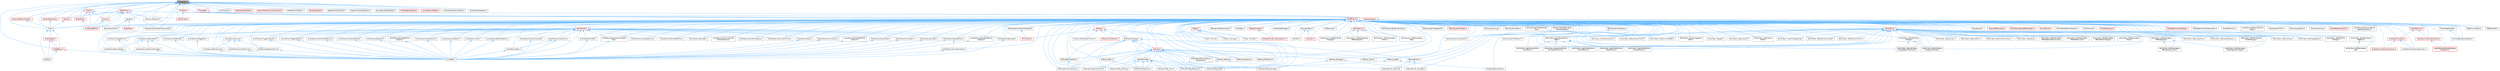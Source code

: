 digraph "Timespan.h"
{
 // INTERACTIVE_SVG=YES
 // LATEX_PDF_SIZE
  bgcolor="transparent";
  edge [fontname=Helvetica,fontsize=10,labelfontname=Helvetica,labelfontsize=10];
  node [fontname=Helvetica,fontsize=10,shape=box,height=0.2,width=0.4];
  Node1 [id="Node000001",label="Timespan.h",height=0.2,width=0.4,color="gray40", fillcolor="grey60", style="filled", fontcolor="black",tooltip=" "];
  Node1 -> Node2 [id="edge1_Node000001_Node000002",dir="back",color="steelblue1",style="solid",tooltip=" "];
  Node2 [id="Node000002",label="Base64.h",height=0.2,width=0.4,color="grey40", fillcolor="white", style="filled",URL="$d1/dbd/Base64_8h.html",tooltip=" "];
  Node2 -> Node3 [id="edge2_Node000002_Node000003",dir="back",color="steelblue1",style="solid",tooltip=" "];
  Node3 [id="Node000003",label="BonePose.h",height=0.2,width=0.4,color="red", fillcolor="#FFF0F0", style="filled",URL="$dd/d83/BonePose_8h.html",tooltip=" "];
  Node2 -> Node151 [id="edge3_Node000002_Node000151",dir="back",color="steelblue1",style="solid",tooltip=" "];
  Node151 [id="Node000151",label="KeyChainUtilities.h",height=0.2,width=0.4,color="grey40", fillcolor="white", style="filled",URL="$db/d66/KeyChainUtilities_8h.html",tooltip=" "];
  Node1 -> Node152 [id="edge4_Node000001_Node000152",dir="back",color="steelblue1",style="solid",tooltip=" "];
  Node152 [id="Node000152",label="Core.h",height=0.2,width=0.4,color="grey40", fillcolor="white", style="filled",URL="$d6/dd7/Core_8h.html",tooltip=" "];
  Node152 -> Node153 [id="edge5_Node000152_Node000153",dir="back",color="steelblue1",style="solid",tooltip=" "];
  Node153 [id="Node000153",label="CoreUObject.h",height=0.2,width=0.4,color="red", fillcolor="#FFF0F0", style="filled",URL="$d0/ded/CoreUObject_8h.html",tooltip=" "];
  Node153 -> Node100 [id="edge6_Node000153_Node000100",dir="back",color="steelblue1",style="solid",tooltip=" "];
  Node100 [id="Node000100",label="Engine.h",height=0.2,width=0.4,color="grey40", fillcolor="white", style="filled",URL="$d1/d34/Public_2Engine_8h.html",tooltip=" "];
  Node153 -> Node155 [id="edge7_Node000153_Node000155",dir="back",color="steelblue1",style="solid",tooltip=" "];
  Node155 [id="Node000155",label="SlateBasics.h",height=0.2,width=0.4,color="red", fillcolor="#FFF0F0", style="filled",URL="$da/d2f/SlateBasics_8h.html",tooltip=" "];
  Node155 -> Node100 [id="edge8_Node000155_Node000100",dir="back",color="steelblue1",style="solid",tooltip=" "];
  Node155 -> Node158 [id="edge9_Node000155_Node000158",dir="back",color="steelblue1",style="solid",tooltip=" "];
  Node158 [id="Node000158",label="UnrealEd.h",height=0.2,width=0.4,color="grey40", fillcolor="white", style="filled",URL="$d2/d5f/UnrealEd_8h.html",tooltip=" "];
  Node152 -> Node100 [id="edge10_Node000152_Node000100",dir="back",color="steelblue1",style="solid",tooltip=" "];
  Node152 -> Node155 [id="edge11_Node000152_Node000155",dir="back",color="steelblue1",style="solid",tooltip=" "];
  Node1 -> Node160 [id="edge12_Node000001_Node000160",dir="back",color="steelblue1",style="solid",tooltip=" "];
  Node160 [id="Node000160",label="CoreMinimal.h",height=0.2,width=0.4,color="red", fillcolor="#FFF0F0", style="filled",URL="$d7/d67/CoreMinimal_8h.html",tooltip=" "];
  Node160 -> Node161 [id="edge13_Node000160_Node000161",dir="back",color="steelblue1",style="solid",tooltip=" "];
  Node161 [id="Node000161",label="AIAsyncTaskBlueprintProxy.h",height=0.2,width=0.4,color="grey40", fillcolor="white", style="filled",URL="$db/d07/AIAsyncTaskBlueprintProxy_8h.html",tooltip=" "];
  Node160 -> Node162 [id="edge14_Node000160_Node000162",dir="back",color="steelblue1",style="solid",tooltip=" "];
  Node162 [id="Node000162",label="AIBlueprintHelperLibrary.h",height=0.2,width=0.4,color="grey40", fillcolor="white", style="filled",URL="$dc/d00/AIBlueprintHelperLibrary_8h.html",tooltip=" "];
  Node160 -> Node163 [id="edge15_Node000160_Node000163",dir="back",color="steelblue1",style="solid",tooltip=" "];
  Node163 [id="Node000163",label="AIConfig.h",height=0.2,width=0.4,color="grey40", fillcolor="white", style="filled",URL="$da/da3/AIConfig_8h.html",tooltip=" "];
  Node160 -> Node164 [id="edge16_Node000160_Node000164",dir="back",color="steelblue1",style="solid",tooltip=" "];
  Node164 [id="Node000164",label="AIController.h",height=0.2,width=0.4,color="red", fillcolor="#FFF0F0", style="filled",URL="$d7/dd8/AIController_8h.html",tooltip=" "];
  Node160 -> Node167 [id="edge17_Node000160_Node000167",dir="back",color="steelblue1",style="solid",tooltip=" "];
  Node167 [id="Node000167",label="AIDataProvider.h",height=0.2,width=0.4,color="red", fillcolor="#FFF0F0", style="filled",URL="$dd/d5b/AIDataProvider_8h.html",tooltip=" "];
  Node167 -> Node168 [id="edge18_Node000167_Node000168",dir="back",color="steelblue1",style="solid",tooltip=" "];
  Node168 [id="Node000168",label="AIDataProvider_QueryParams.h",height=0.2,width=0.4,color="red", fillcolor="#FFF0F0", style="filled",URL="$d3/dd9/AIDataProvider__QueryParams_8h.html",tooltip=" "];
  Node160 -> Node168 [id="edge19_Node000160_Node000168",dir="back",color="steelblue1",style="solid",tooltip=" "];
  Node160 -> Node178 [id="edge20_Node000160_Node000178",dir="back",color="steelblue1",style="solid",tooltip=" "];
  Node178 [id="Node000178",label="AIHotSpotManager.h",height=0.2,width=0.4,color="grey40", fillcolor="white", style="filled",URL="$da/d1d/AIHotSpotManager_8h.html",tooltip=" "];
  Node160 -> Node179 [id="edge21_Node000160_Node000179",dir="back",color="steelblue1",style="solid",tooltip=" "];
  Node179 [id="Node000179",label="AIModule.h",height=0.2,width=0.4,color="grey40", fillcolor="white", style="filled",URL="$d9/df1/AIModule_8h.html",tooltip=" "];
  Node160 -> Node180 [id="edge22_Node000160_Node000180",dir="back",color="steelblue1",style="solid",tooltip=" "];
  Node180 [id="Node000180",label="AIPerceptionComponent.h",height=0.2,width=0.4,color="grey40", fillcolor="white", style="filled",URL="$d6/d0a/AIPerceptionComponent_8h.html",tooltip=" "];
  Node160 -> Node181 [id="edge23_Node000160_Node000181",dir="back",color="steelblue1",style="solid",tooltip=" "];
  Node181 [id="Node000181",label="AIPerceptionListenerInterface.h",height=0.2,width=0.4,color="grey40", fillcolor="white", style="filled",URL="$d4/dd7/AIPerceptionListenerInterface_8h.html",tooltip=" "];
  Node181 -> Node164 [id="edge24_Node000181_Node000164",dir="back",color="steelblue1",style="solid",tooltip=" "];
  Node160 -> Node182 [id="edge25_Node000160_Node000182",dir="back",color="steelblue1",style="solid",tooltip=" "];
  Node182 [id="Node000182",label="AIPerceptionStimuliSource\lComponent.h",height=0.2,width=0.4,color="grey40", fillcolor="white", style="filled",URL="$df/da3/AIPerceptionStimuliSourceComponent_8h.html",tooltip=" "];
  Node160 -> Node183 [id="edge26_Node000160_Node000183",dir="back",color="steelblue1",style="solid",tooltip=" "];
  Node183 [id="Node000183",label="AIPerceptionSystem.h",height=0.2,width=0.4,color="grey40", fillcolor="white", style="filled",URL="$d0/d08/AIPerceptionSystem_8h.html",tooltip=" "];
  Node183 -> Node180 [id="edge27_Node000183_Node000180",dir="back",color="steelblue1",style="solid",tooltip=" "];
  Node160 -> Node184 [id="edge28_Node000160_Node000184",dir="back",color="steelblue1",style="solid",tooltip=" "];
  Node184 [id="Node000184",label="AIPerceptionTypes.h",height=0.2,width=0.4,color="grey40", fillcolor="white", style="filled",URL="$de/d00/AIPerceptionTypes_8h.html",tooltip=" "];
  Node184 -> Node180 [id="edge29_Node000184_Node000180",dir="back",color="steelblue1",style="solid",tooltip=" "];
  Node184 -> Node183 [id="edge30_Node000184_Node000183",dir="back",color="steelblue1",style="solid",tooltip=" "];
  Node184 -> Node185 [id="edge31_Node000184_Node000185",dir="back",color="steelblue1",style="solid",tooltip=" "];
  Node185 [id="Node000185",label="AISense.h",height=0.2,width=0.4,color="red", fillcolor="#FFF0F0", style="filled",URL="$d3/dbd/AISense_8h.html",tooltip=" "];
  Node185 -> Node180 [id="edge32_Node000185_Node000180",dir="back",color="steelblue1",style="solid",tooltip=" "];
  Node185 -> Node182 [id="edge33_Node000185_Node000182",dir="back",color="steelblue1",style="solid",tooltip=" "];
  Node185 -> Node183 [id="edge34_Node000185_Node000183",dir="back",color="steelblue1",style="solid",tooltip=" "];
  Node185 -> Node186 [id="edge35_Node000185_Node000186",dir="back",color="steelblue1",style="solid",tooltip=" "];
  Node186 [id="Node000186",label="AISenseConfig.h",height=0.2,width=0.4,color="grey40", fillcolor="white", style="filled",URL="$d4/d73/AISenseConfig_8h.html",tooltip=" "];
  Node186 -> Node187 [id="edge36_Node000186_Node000187",dir="back",color="steelblue1",style="solid",tooltip=" "];
  Node187 [id="Node000187",label="AISenseConfig_Blueprint.h",height=0.2,width=0.4,color="grey40", fillcolor="white", style="filled",URL="$d7/ddf/AISenseConfig__Blueprint_8h.html",tooltip=" "];
  Node186 -> Node188 [id="edge37_Node000186_Node000188",dir="back",color="steelblue1",style="solid",tooltip=" "];
  Node188 [id="Node000188",label="AISenseConfig_Damage.h",height=0.2,width=0.4,color="grey40", fillcolor="white", style="filled",URL="$d4/d13/AISenseConfig__Damage_8h.html",tooltip=" "];
  Node186 -> Node189 [id="edge38_Node000186_Node000189",dir="back",color="steelblue1",style="solid",tooltip=" "];
  Node189 [id="Node000189",label="AISenseConfig_Hearing.h",height=0.2,width=0.4,color="grey40", fillcolor="white", style="filled",URL="$df/d81/AISenseConfig__Hearing_8h.html",tooltip=" "];
  Node186 -> Node190 [id="edge39_Node000186_Node000190",dir="back",color="steelblue1",style="solid",tooltip=" "];
  Node190 [id="Node000190",label="AISenseConfig_Prediction.h",height=0.2,width=0.4,color="grey40", fillcolor="white", style="filled",URL="$d2/d6e/AISenseConfig__Prediction_8h.html",tooltip=" "];
  Node186 -> Node191 [id="edge40_Node000186_Node000191",dir="back",color="steelblue1",style="solid",tooltip=" "];
  Node191 [id="Node000191",label="AISenseConfig_Sight.h",height=0.2,width=0.4,color="grey40", fillcolor="white", style="filled",URL="$d7/d17/AISenseConfig__Sight_8h.html",tooltip=" "];
  Node186 -> Node192 [id="edge41_Node000186_Node000192",dir="back",color="steelblue1",style="solid",tooltip=" "];
  Node192 [id="Node000192",label="AISenseConfig_Team.h",height=0.2,width=0.4,color="grey40", fillcolor="white", style="filled",URL="$dc/daf/AISenseConfig__Team_8h.html",tooltip=" "];
  Node186 -> Node193 [id="edge42_Node000186_Node000193",dir="back",color="steelblue1",style="solid",tooltip=" "];
  Node193 [id="Node000193",label="AISenseConfig_Touch.h",height=0.2,width=0.4,color="grey40", fillcolor="white", style="filled",URL="$df/d3a/AISenseConfig__Touch_8h.html",tooltip=" "];
  Node185 -> Node187 [id="edge43_Node000185_Node000187",dir="back",color="steelblue1",style="solid",tooltip=" "];
  Node185 -> Node188 [id="edge44_Node000185_Node000188",dir="back",color="steelblue1",style="solid",tooltip=" "];
  Node185 -> Node189 [id="edge45_Node000185_Node000189",dir="back",color="steelblue1",style="solid",tooltip=" "];
  Node185 -> Node190 [id="edge46_Node000185_Node000190",dir="back",color="steelblue1",style="solid",tooltip=" "];
  Node185 -> Node191 [id="edge47_Node000185_Node000191",dir="back",color="steelblue1",style="solid",tooltip=" "];
  Node185 -> Node192 [id="edge48_Node000185_Node000192",dir="back",color="steelblue1",style="solid",tooltip=" "];
  Node185 -> Node193 [id="edge49_Node000185_Node000193",dir="back",color="steelblue1",style="solid",tooltip=" "];
  Node185 -> Node194 [id="edge50_Node000185_Node000194",dir="back",color="steelblue1",style="solid",tooltip=" "];
  Node194 [id="Node000194",label="AISense_Blueprint.h",height=0.2,width=0.4,color="grey40", fillcolor="white", style="filled",URL="$d6/d30/AISense__Blueprint_8h.html",tooltip=" "];
  Node185 -> Node195 [id="edge51_Node000185_Node000195",dir="back",color="steelblue1",style="solid",tooltip=" "];
  Node195 [id="Node000195",label="AISense_Damage.h",height=0.2,width=0.4,color="grey40", fillcolor="white", style="filled",URL="$dd/d37/AISense__Damage_8h.html",tooltip=" "];
  Node195 -> Node188 [id="edge52_Node000195_Node000188",dir="back",color="steelblue1",style="solid",tooltip=" "];
  Node195 -> Node196 [id="edge53_Node000195_Node000196",dir="back",color="steelblue1",style="solid",tooltip=" "];
  Node196 [id="Node000196",label="AISenseEvent_Damage.h",height=0.2,width=0.4,color="grey40", fillcolor="white", style="filled",URL="$db/d23/AISenseEvent__Damage_8h.html",tooltip=" "];
  Node185 -> Node197 [id="edge54_Node000185_Node000197",dir="back",color="steelblue1",style="solid",tooltip=" "];
  Node197 [id="Node000197",label="AISense_Hearing.h",height=0.2,width=0.4,color="grey40", fillcolor="white", style="filled",URL="$dc/d03/AISense__Hearing_8h.html",tooltip=" "];
  Node197 -> Node189 [id="edge55_Node000197_Node000189",dir="back",color="steelblue1",style="solid",tooltip=" "];
  Node197 -> Node198 [id="edge56_Node000197_Node000198",dir="back",color="steelblue1",style="solid",tooltip=" "];
  Node198 [id="Node000198",label="AISenseEvent_Hearing.h",height=0.2,width=0.4,color="grey40", fillcolor="white", style="filled",URL="$df/d3a/AISenseEvent__Hearing_8h.html",tooltip=" "];
  Node185 -> Node199 [id="edge57_Node000185_Node000199",dir="back",color="steelblue1",style="solid",tooltip=" "];
  Node199 [id="Node000199",label="AISense_Prediction.h",height=0.2,width=0.4,color="grey40", fillcolor="white", style="filled",URL="$d4/de0/AISense__Prediction_8h.html",tooltip=" "];
  Node185 -> Node200 [id="edge58_Node000185_Node000200",dir="back",color="steelblue1",style="solid",tooltip=" "];
  Node200 [id="Node000200",label="AISense_Sight.h",height=0.2,width=0.4,color="grey40", fillcolor="white", style="filled",URL="$d7/d6f/AISense__Sight_8h.html",tooltip=" "];
  Node200 -> Node191 [id="edge59_Node000200_Node000191",dir="back",color="steelblue1",style="solid",tooltip=" "];
  Node200 -> Node201 [id="edge60_Node000200_Node000201",dir="back",color="steelblue1",style="solid",tooltip=" "];
  Node201 [id="Node000201",label="AISightTargetInterface.h",height=0.2,width=0.4,color="grey40", fillcolor="white", style="filled",URL="$d0/dd7/AISightTargetInterface_8h.html",tooltip=" "];
  Node185 -> Node202 [id="edge61_Node000185_Node000202",dir="back",color="steelblue1",style="solid",tooltip=" "];
  Node202 [id="Node000202",label="AISense_Team.h",height=0.2,width=0.4,color="grey40", fillcolor="white", style="filled",URL="$d7/d7a/AISense__Team_8h.html",tooltip=" "];
  Node202 -> Node192 [id="edge62_Node000202_Node000192",dir="back",color="steelblue1",style="solid",tooltip=" "];
  Node185 -> Node203 [id="edge63_Node000185_Node000203",dir="back",color="steelblue1",style="solid",tooltip=" "];
  Node203 [id="Node000203",label="AISense_Touch.h",height=0.2,width=0.4,color="grey40", fillcolor="white", style="filled",URL="$d6/db4/AISense__Touch_8h.html",tooltip=" "];
  Node184 -> Node186 [id="edge64_Node000184_Node000186",dir="back",color="steelblue1",style="solid",tooltip=" "];
  Node184 -> Node189 [id="edge65_Node000184_Node000189",dir="back",color="steelblue1",style="solid",tooltip=" "];
  Node184 -> Node191 [id="edge66_Node000184_Node000191",dir="back",color="steelblue1",style="solid",tooltip=" "];
  Node184 -> Node204 [id="edge67_Node000184_Node000204",dir="back",color="steelblue1",style="solid",tooltip=" "];
  Node204 [id="Node000204",label="AISenseEvent.h",height=0.2,width=0.4,color="grey40", fillcolor="white", style="filled",URL="$de/d44/AISenseEvent_8h.html",tooltip=" "];
  Node204 -> Node196 [id="edge68_Node000204_Node000196",dir="back",color="steelblue1",style="solid",tooltip=" "];
  Node204 -> Node198 [id="edge69_Node000204_Node000198",dir="back",color="steelblue1",style="solid",tooltip=" "];
  Node160 -> Node205 [id="edge70_Node000160_Node000205",dir="back",color="steelblue1",style="solid",tooltip=" "];
  Node205 [id="Node000205",label="AIResourceInterface.h",height=0.2,width=0.4,color="red", fillcolor="#FFF0F0", style="filled",URL="$dd/d0d/AIResourceInterface_8h.html",tooltip=" "];
  Node160 -> Node262 [id="edge71_Node000160_Node000262",dir="back",color="steelblue1",style="solid",tooltip=" "];
  Node262 [id="Node000262",label="AIResources.h",height=0.2,width=0.4,color="grey40", fillcolor="white", style="filled",URL="$d9/db0/AIResources_8h.html",tooltip=" "];
  Node160 -> Node185 [id="edge72_Node000160_Node000185",dir="back",color="steelblue1",style="solid",tooltip=" "];
  Node160 -> Node186 [id="edge73_Node000160_Node000186",dir="back",color="steelblue1",style="solid",tooltip=" "];
  Node160 -> Node187 [id="edge74_Node000160_Node000187",dir="back",color="steelblue1",style="solid",tooltip=" "];
  Node160 -> Node188 [id="edge75_Node000160_Node000188",dir="back",color="steelblue1",style="solid",tooltip=" "];
  Node160 -> Node189 [id="edge76_Node000160_Node000189",dir="back",color="steelblue1",style="solid",tooltip=" "];
  Node160 -> Node190 [id="edge77_Node000160_Node000190",dir="back",color="steelblue1",style="solid",tooltip=" "];
  Node160 -> Node191 [id="edge78_Node000160_Node000191",dir="back",color="steelblue1",style="solid",tooltip=" "];
  Node160 -> Node192 [id="edge79_Node000160_Node000192",dir="back",color="steelblue1",style="solid",tooltip=" "];
  Node160 -> Node193 [id="edge80_Node000160_Node000193",dir="back",color="steelblue1",style="solid",tooltip=" "];
  Node160 -> Node204 [id="edge81_Node000160_Node000204",dir="back",color="steelblue1",style="solid",tooltip=" "];
  Node160 -> Node196 [id="edge82_Node000160_Node000196",dir="back",color="steelblue1",style="solid",tooltip=" "];
  Node160 -> Node198 [id="edge83_Node000160_Node000198",dir="back",color="steelblue1",style="solid",tooltip=" "];
  Node160 -> Node194 [id="edge84_Node000160_Node000194",dir="back",color="steelblue1",style="solid",tooltip=" "];
  Node160 -> Node195 [id="edge85_Node000160_Node000195",dir="back",color="steelblue1",style="solid",tooltip=" "];
  Node160 -> Node197 [id="edge86_Node000160_Node000197",dir="back",color="steelblue1",style="solid",tooltip=" "];
  Node160 -> Node199 [id="edge87_Node000160_Node000199",dir="back",color="steelblue1",style="solid",tooltip=" "];
  Node160 -> Node200 [id="edge88_Node000160_Node000200",dir="back",color="steelblue1",style="solid",tooltip=" "];
  Node160 -> Node202 [id="edge89_Node000160_Node000202",dir="back",color="steelblue1",style="solid",tooltip=" "];
  Node160 -> Node203 [id="edge90_Node000160_Node000203",dir="back",color="steelblue1",style="solid",tooltip=" "];
  Node160 -> Node201 [id="edge91_Node000160_Node000201",dir="back",color="steelblue1",style="solid",tooltip=" "];
  Node160 -> Node263 [id="edge92_Node000160_Node000263",dir="back",color="steelblue1",style="solid",tooltip=" "];
  Node263 [id="Node000263",label="AISystem.h",height=0.2,width=0.4,color="red", fillcolor="#FFF0F0", style="filled",URL="$d0/d71/AISystem_8h.html",tooltip=" "];
  Node160 -> Node268 [id="edge93_Node000160_Node000268",dir="back",color="steelblue1",style="solid",tooltip=" "];
  Node268 [id="Node000268",label="AISystemBase.h",height=0.2,width=0.4,color="grey40", fillcolor="white", style="filled",URL="$d5/d44/AISystemBase_8h.html",tooltip=" "];
  Node268 -> Node179 [id="edge94_Node000268_Node000179",dir="back",color="steelblue1",style="solid",tooltip=" "];
  Node268 -> Node263 [id="edge95_Node000268_Node000263",dir="back",color="steelblue1",style="solid",tooltip=" "];
  Node160 -> Node269 [id="edge96_Node000160_Node000269",dir="back",color="steelblue1",style="solid",tooltip=" "];
  Node269 [id="Node000269",label="AITask.h",height=0.2,width=0.4,color="red", fillcolor="#FFF0F0", style="filled",URL="$d6/de2/AITask_8h.html",tooltip=" "];
  Node269 -> Node270 [id="edge97_Node000269_Node000270",dir="back",color="steelblue1",style="solid",tooltip=" "];
  Node270 [id="Node000270",label="AITask_LockLogic.h",height=0.2,width=0.4,color="grey40", fillcolor="white", style="filled",URL="$d8/d28/AITask__LockLogic_8h.html",tooltip=" "];
  Node269 -> Node259 [id="edge98_Node000269_Node000259",dir="back",color="steelblue1",style="solid",tooltip=" "];
  Node259 [id="Node000259",label="AITask_MoveTo.h",height=0.2,width=0.4,color="grey40", fillcolor="white", style="filled",URL="$d4/dc4/AITask__MoveTo_8h.html",tooltip=" "];
  Node269 -> Node271 [id="edge99_Node000269_Node000271",dir="back",color="steelblue1",style="solid",tooltip=" "];
  Node271 [id="Node000271",label="AITask_RunEQS.h",height=0.2,width=0.4,color="grey40", fillcolor="white", style="filled",URL="$d9/d9f/AITask__RunEQS_8h.html",tooltip=" "];
  Node160 -> Node270 [id="edge100_Node000160_Node000270",dir="back",color="steelblue1",style="solid",tooltip=" "];
  Node160 -> Node259 [id="edge101_Node000160_Node000259",dir="back",color="steelblue1",style="solid",tooltip=" "];
  Node160 -> Node271 [id="edge102_Node000160_Node000271",dir="back",color="steelblue1",style="solid",tooltip=" "];
  Node160 -> Node272 [id="edge103_Node000160_Node000272",dir="back",color="steelblue1",style="solid",tooltip=" "];
  Node272 [id="Node000272",label="AITypes.h",height=0.2,width=0.4,color="red", fillcolor="#FFF0F0", style="filled",URL="$dd/d64/AITypes_8h.html",tooltip=" "];
  Node272 -> Node161 [id="edge104_Node000272_Node000161",dir="back",color="steelblue1",style="solid",tooltip=" "];
  Node272 -> Node164 [id="edge105_Node000272_Node000164",dir="back",color="steelblue1",style="solid",tooltip=" "];
  Node272 -> Node184 [id="edge106_Node000272_Node000184",dir="back",color="steelblue1",style="solid",tooltip=" "];
  Node272 -> Node205 [id="edge107_Node000272_Node000205",dir="back",color="steelblue1",style="solid",tooltip=" "];
  Node272 -> Node259 [id="edge108_Node000272_Node000259",dir="back",color="steelblue1",style="solid",tooltip=" "];
  Node160 -> Node277 [id="edge109_Node000160_Node000277",dir="back",color="steelblue1",style="solid",tooltip=" "];
  Node277 [id="Node000277",label="AbilityAsync.h",height=0.2,width=0.4,color="red", fillcolor="#FFF0F0", style="filled",URL="$d8/dce/AbilityAsync_8h.html",tooltip=" "];
  Node277 -> Node278 [id="edge110_Node000277_Node000278",dir="back",color="steelblue1",style="solid",tooltip=" "];
  Node278 [id="Node000278",label="AbilityAsync_WaitAttribute\lChanged.h",height=0.2,width=0.4,color="grey40", fillcolor="white", style="filled",URL="$d8/d81/AbilityAsync__WaitAttributeChanged_8h.html",tooltip=" "];
  Node277 -> Node279 [id="edge111_Node000277_Node000279",dir="back",color="steelblue1",style="solid",tooltip=" "];
  Node279 [id="Node000279",label="AbilityAsync_WaitGameplay\lEffectApplied.h",height=0.2,width=0.4,color="grey40", fillcolor="white", style="filled",URL="$dd/d1a/AbilityAsync__WaitGameplayEffectApplied_8h.html",tooltip=" "];
  Node277 -> Node280 [id="edge112_Node000277_Node000280",dir="back",color="steelblue1",style="solid",tooltip=" "];
  Node280 [id="Node000280",label="AbilityAsync_WaitGameplay\lEvent.h",height=0.2,width=0.4,color="grey40", fillcolor="white", style="filled",URL="$d4/d2d/AbilityAsync__WaitGameplayEvent_8h.html",tooltip=" "];
  Node277 -> Node281 [id="edge113_Node000277_Node000281",dir="back",color="steelblue1",style="solid",tooltip=" "];
  Node281 [id="Node000281",label="AbilityAsync_WaitGameplay\lTag.h",height=0.2,width=0.4,color="grey40", fillcolor="white", style="filled",URL="$d8/dc5/AbilityAsync__WaitGameplayTag_8h.html",tooltip=" "];
  Node160 -> Node278 [id="edge114_Node000160_Node000278",dir="back",color="steelblue1",style="solid",tooltip=" "];
  Node160 -> Node279 [id="edge115_Node000160_Node000279",dir="back",color="steelblue1",style="solid",tooltip=" "];
  Node160 -> Node280 [id="edge116_Node000160_Node000280",dir="back",color="steelblue1",style="solid",tooltip=" "];
  Node160 -> Node281 [id="edge117_Node000160_Node000281",dir="back",color="steelblue1",style="solid",tooltip=" "];
  Node160 -> Node284 [id="edge118_Node000160_Node000284",dir="back",color="steelblue1",style="solid",tooltip=" "];
  Node284 [id="Node000284",label="AbilitySystemBlueprintLibrary.h",height=0.2,width=0.4,color="grey40", fillcolor="white", style="filled",URL="$d5/dd6/AbilitySystemBlueprintLibrary_8h.html",tooltip=" "];
  Node160 -> Node285 [id="edge119_Node000160_Node000285",dir="back",color="steelblue1",style="solid",tooltip=" "];
  Node285 [id="Node000285",label="AbilitySystemComponent.h",height=0.2,width=0.4,color="grey40", fillcolor="white", style="filled",URL="$d0/da3/AbilitySystemComponent_8h.html",tooltip=" "];
  Node160 -> Node286 [id="edge120_Node000160_Node000286",dir="back",color="steelblue1",style="solid",tooltip=" "];
  Node286 [id="Node000286",label="AbilitySystemDebugHUD.h",height=0.2,width=0.4,color="grey40", fillcolor="white", style="filled",URL="$dc/d84/AbilitySystemDebugHUD_8h.html",tooltip=" "];
  Node160 -> Node287 [id="edge121_Node000160_Node000287",dir="back",color="steelblue1",style="solid",tooltip=" "];
  Node287 [id="Node000287",label="AbilitySystemGlobals.h",height=0.2,width=0.4,color="red", fillcolor="#FFF0F0", style="filled",URL="$dc/d82/AbilitySystemGlobals_8h.html",tooltip=" "];
  Node160 -> Node289 [id="edge122_Node000160_Node000289",dir="back",color="steelblue1",style="solid",tooltip=" "];
  Node289 [id="Node000289",label="AbilitySystemInterface.h",height=0.2,width=0.4,color="grey40", fillcolor="white", style="filled",URL="$d8/d76/AbilitySystemInterface_8h.html",tooltip=" "];
  Node289 -> Node290 [id="edge123_Node000289_Node000290",dir="back",color="steelblue1",style="solid",tooltip=" "];
  Node290 [id="Node000290",label="AbilitySystemTestPawn.h",height=0.2,width=0.4,color="grey40", fillcolor="white", style="filled",URL="$d9/d5f/AbilitySystemTestPawn_8h.html",tooltip=" "];
  Node160 -> Node291 [id="edge124_Node000160_Node000291",dir="back",color="steelblue1",style="solid",tooltip=" "];
  Node291 [id="Node000291",label="AbilitySystemLog.h",height=0.2,width=0.4,color="grey40", fillcolor="white", style="filled",URL="$d9/d0f/AbilitySystemLog_8h.html",tooltip=" "];
  Node160 -> Node292 [id="edge125_Node000160_Node000292",dir="back",color="steelblue1",style="solid",tooltip=" "];
  Node292 [id="Node000292",label="AbilitySystemReplication\lProxyInterface.h",height=0.2,width=0.4,color="grey40", fillcolor="white", style="filled",URL="$d9/d17/AbilitySystemReplicationProxyInterface_8h.html",tooltip=" "];
  Node292 -> Node285 [id="edge126_Node000292_Node000285",dir="back",color="steelblue1",style="solid",tooltip=" "];
  Node160 -> Node293 [id="edge127_Node000160_Node000293",dir="back",color="steelblue1",style="solid",tooltip=" "];
  Node293 [id="Node000293",label="AbilitySystemStats.h",height=0.2,width=0.4,color="grey40", fillcolor="white", style="filled",URL="$d2/d42/AbilitySystemStats_8h.html",tooltip=" "];
  Node160 -> Node294 [id="edge128_Node000160_Node000294",dir="back",color="steelblue1",style="solid",tooltip=" "];
  Node294 [id="Node000294",label="AbilitySystemTestAttribute\lSet.h",height=0.2,width=0.4,color="grey40", fillcolor="white", style="filled",URL="$df/d1f/AbilitySystemTestAttributeSet_8h.html",tooltip=" "];
  Node160 -> Node290 [id="edge129_Node000160_Node000290",dir="back",color="steelblue1",style="solid",tooltip=" "];
  Node160 -> Node295 [id="edge130_Node000160_Node000295",dir="back",color="steelblue1",style="solid",tooltip=" "];
  Node295 [id="Node000295",label="AbilityTask.h",height=0.2,width=0.4,color="red", fillcolor="#FFF0F0", style="filled",URL="$d2/d8e/AbilityTask_8h.html",tooltip=" "];
  Node295 -> Node296 [id="edge131_Node000295_Node000296",dir="back",color="steelblue1",style="solid",tooltip=" "];
  Node296 [id="Node000296",label="AbilityTask_ApplyRootMotion\lConstantForce.h",height=0.2,width=0.4,color="grey40", fillcolor="white", style="filled",URL="$d0/de8/AbilityTask__ApplyRootMotionConstantForce_8h.html",tooltip=" "];
  Node295 -> Node297 [id="edge132_Node000295_Node000297",dir="back",color="steelblue1",style="solid",tooltip=" "];
  Node297 [id="Node000297",label="AbilityTask_ApplyRootMotion\lJumpForce.h",height=0.2,width=0.4,color="grey40", fillcolor="white", style="filled",URL="$d7/db6/AbilityTask__ApplyRootMotionJumpForce_8h.html",tooltip=" "];
  Node295 -> Node298 [id="edge133_Node000295_Node000298",dir="back",color="steelblue1",style="solid",tooltip=" "];
  Node298 [id="Node000298",label="AbilityTask_ApplyRootMotion\lMoveToActorForce.h",height=0.2,width=0.4,color="grey40", fillcolor="white", style="filled",URL="$d5/de3/AbilityTask__ApplyRootMotionMoveToActorForce_8h.html",tooltip=" "];
  Node295 -> Node299 [id="edge134_Node000295_Node000299",dir="back",color="steelblue1",style="solid",tooltip=" "];
  Node299 [id="Node000299",label="AbilityTask_ApplyRootMotion\lMoveToForce.h",height=0.2,width=0.4,color="grey40", fillcolor="white", style="filled",URL="$d3/dc3/AbilityTask__ApplyRootMotionMoveToForce_8h.html",tooltip=" "];
  Node295 -> Node300 [id="edge135_Node000295_Node000300",dir="back",color="steelblue1",style="solid",tooltip=" "];
  Node300 [id="Node000300",label="AbilityTask_ApplyRootMotion\lRadialForce.h",height=0.2,width=0.4,color="grey40", fillcolor="white", style="filled",URL="$da/d06/AbilityTask__ApplyRootMotionRadialForce_8h.html",tooltip=" "];
  Node295 -> Node301 [id="edge136_Node000295_Node000301",dir="back",color="steelblue1",style="solid",tooltip=" "];
  Node301 [id="Node000301",label="AbilityTask_ApplyRootMotion\l_Base.h",height=0.2,width=0.4,color="grey40", fillcolor="white", style="filled",URL="$d8/d7d/AbilityTask__ApplyRootMotion__Base_8h.html",tooltip=" "];
  Node301 -> Node296 [id="edge137_Node000301_Node000296",dir="back",color="steelblue1",style="solid",tooltip=" "];
  Node301 -> Node297 [id="edge138_Node000301_Node000297",dir="back",color="steelblue1",style="solid",tooltip=" "];
  Node301 -> Node298 [id="edge139_Node000301_Node000298",dir="back",color="steelblue1",style="solid",tooltip=" "];
  Node301 -> Node299 [id="edge140_Node000301_Node000299",dir="back",color="steelblue1",style="solid",tooltip=" "];
  Node301 -> Node300 [id="edge141_Node000301_Node000300",dir="back",color="steelblue1",style="solid",tooltip=" "];
  Node295 -> Node302 [id="edge142_Node000295_Node000302",dir="back",color="steelblue1",style="solid",tooltip=" "];
  Node302 [id="Node000302",label="AbilityTask_MoveToLocation.h",height=0.2,width=0.4,color="grey40", fillcolor="white", style="filled",URL="$da/d8d/AbilityTask__MoveToLocation_8h.html",tooltip=" "];
  Node295 -> Node303 [id="edge143_Node000295_Node000303",dir="back",color="steelblue1",style="solid",tooltip=" "];
  Node303 [id="Node000303",label="AbilityTask_NetworkSyncPoint.h",height=0.2,width=0.4,color="grey40", fillcolor="white", style="filled",URL="$dc/d62/AbilityTask__NetworkSyncPoint_8h.html",tooltip=" "];
  Node295 -> Node304 [id="edge144_Node000295_Node000304",dir="back",color="steelblue1",style="solid",tooltip=" "];
  Node304 [id="Node000304",label="AbilityTask_PlayAnimAndWait.h",height=0.2,width=0.4,color="grey40", fillcolor="white", style="filled",URL="$d4/d50/AbilityTask__PlayAnimAndWait_8h.html",tooltip=" "];
  Node295 -> Node305 [id="edge145_Node000295_Node000305",dir="back",color="steelblue1",style="solid",tooltip=" "];
  Node305 [id="Node000305",label="AbilityTask_PlayMontageAnd\lWait.h",height=0.2,width=0.4,color="grey40", fillcolor="white", style="filled",URL="$de/d05/AbilityTask__PlayMontageAndWait_8h.html",tooltip=" "];
  Node295 -> Node306 [id="edge146_Node000295_Node000306",dir="back",color="steelblue1",style="solid",tooltip=" "];
  Node306 [id="Node000306",label="AbilityTask_Repeat.h",height=0.2,width=0.4,color="grey40", fillcolor="white", style="filled",URL="$da/d7d/AbilityTask__Repeat_8h.html",tooltip=" "];
  Node295 -> Node307 [id="edge147_Node000295_Node000307",dir="back",color="steelblue1",style="solid",tooltip=" "];
  Node307 [id="Node000307",label="AbilityTask_SpawnActor.h",height=0.2,width=0.4,color="grey40", fillcolor="white", style="filled",URL="$dc/d97/AbilityTask__SpawnActor_8h.html",tooltip=" "];
  Node295 -> Node308 [id="edge148_Node000295_Node000308",dir="back",color="steelblue1",style="solid",tooltip=" "];
  Node308 [id="Node000308",label="AbilityTask_StartAbility\lState.h",height=0.2,width=0.4,color="grey40", fillcolor="white", style="filled",URL="$db/d91/AbilityTask__StartAbilityState_8h.html",tooltip=" "];
  Node295 -> Node309 [id="edge149_Node000295_Node000309",dir="back",color="steelblue1",style="solid",tooltip=" "];
  Node309 [id="Node000309",label="AbilityTask_VisualizeTargeting.h",height=0.2,width=0.4,color="grey40", fillcolor="white", style="filled",URL="$df/dbd/AbilityTask__VisualizeTargeting_8h.html",tooltip=" "];
  Node295 -> Node310 [id="edge150_Node000295_Node000310",dir="back",color="steelblue1",style="solid",tooltip=" "];
  Node310 [id="Node000310",label="AbilityTask_WaitAbilityActivate.h",height=0.2,width=0.4,color="grey40", fillcolor="white", style="filled",URL="$db/da3/AbilityTask__WaitAbilityActivate_8h.html",tooltip=" "];
  Node295 -> Node311 [id="edge151_Node000295_Node000311",dir="back",color="steelblue1",style="solid",tooltip=" "];
  Node311 [id="Node000311",label="AbilityTask_WaitAbilityCommit.h",height=0.2,width=0.4,color="grey40", fillcolor="white", style="filled",URL="$de/de8/AbilityTask__WaitAbilityCommit_8h.html",tooltip=" "];
  Node295 -> Node312 [id="edge152_Node000295_Node000312",dir="back",color="steelblue1",style="solid",tooltip=" "];
  Node312 [id="Node000312",label="AbilityTask_WaitAttribute\lChange.h",height=0.2,width=0.4,color="grey40", fillcolor="white", style="filled",URL="$dd/d60/AbilityTask__WaitAttributeChange_8h.html",tooltip=" "];
  Node312 -> Node313 [id="edge153_Node000312_Node000313",dir="back",color="steelblue1",style="solid",tooltip=" "];
  Node313 [id="Node000313",label="AbilityTask_WaitAttribute\lChangeRatioThreshold.h",height=0.2,width=0.4,color="grey40", fillcolor="white", style="filled",URL="$de/d5e/AbilityTask__WaitAttributeChangeRatioThreshold_8h.html",tooltip=" "];
  Node312 -> Node314 [id="edge154_Node000312_Node000314",dir="back",color="steelblue1",style="solid",tooltip=" "];
  Node314 [id="Node000314",label="AbilityTask_WaitAttribute\lChangeThreshold.h",height=0.2,width=0.4,color="grey40", fillcolor="white", style="filled",URL="$db/d3e/AbilityTask__WaitAttributeChangeThreshold_8h.html",tooltip=" "];
  Node295 -> Node313 [id="edge155_Node000295_Node000313",dir="back",color="steelblue1",style="solid",tooltip=" "];
  Node295 -> Node314 [id="edge156_Node000295_Node000314",dir="back",color="steelblue1",style="solid",tooltip=" "];
  Node295 -> Node315 [id="edge157_Node000295_Node000315",dir="back",color="steelblue1",style="solid",tooltip=" "];
  Node315 [id="Node000315",label="AbilityTask_WaitCancel.h",height=0.2,width=0.4,color="grey40", fillcolor="white", style="filled",URL="$dc/d16/AbilityTask__WaitCancel_8h.html",tooltip=" "];
  Node295 -> Node316 [id="edge158_Node000295_Node000316",dir="back",color="steelblue1",style="solid",tooltip=" "];
  Node316 [id="Node000316",label="AbilityTask_WaitConfirm.h",height=0.2,width=0.4,color="grey40", fillcolor="white", style="filled",URL="$d3/d4f/AbilityTask__WaitConfirm_8h.html",tooltip=" "];
  Node295 -> Node317 [id="edge159_Node000295_Node000317",dir="back",color="steelblue1",style="solid",tooltip=" "];
  Node317 [id="Node000317",label="AbilityTask_WaitConfirmCancel.h",height=0.2,width=0.4,color="grey40", fillcolor="white", style="filled",URL="$de/d88/AbilityTask__WaitConfirmCancel_8h.html",tooltip=" "];
  Node295 -> Node318 [id="edge160_Node000295_Node000318",dir="back",color="steelblue1",style="solid",tooltip=" "];
  Node318 [id="Node000318",label="AbilityTask_WaitDelay.h",height=0.2,width=0.4,color="grey40", fillcolor="white", style="filled",URL="$dc/d63/AbilityTask__WaitDelay_8h.html",tooltip=" "];
  Node295 -> Node319 [id="edge161_Node000295_Node000319",dir="back",color="steelblue1",style="solid",tooltip=" "];
  Node319 [id="Node000319",label="AbilityTask_WaitGameplay\lEffectApplied.h",height=0.2,width=0.4,color="grey40", fillcolor="white", style="filled",URL="$d8/dfe/AbilityTask__WaitGameplayEffectApplied_8h.html",tooltip=" "];
  Node319 -> Node320 [id="edge162_Node000319_Node000320",dir="back",color="steelblue1",style="solid",tooltip=" "];
  Node320 [id="Node000320",label="AbilityTask_WaitGameplay\lEffectApplied_Self.h",height=0.2,width=0.4,color="grey40", fillcolor="white", style="filled",URL="$d0/d01/AbilityTask__WaitGameplayEffectApplied__Self_8h.html",tooltip=" "];
  Node319 -> Node321 [id="edge163_Node000319_Node000321",dir="back",color="steelblue1",style="solid",tooltip=" "];
  Node321 [id="Node000321",label="AbilityTask_WaitGameplay\lEffectApplied_Target.h",height=0.2,width=0.4,color="grey40", fillcolor="white", style="filled",URL="$db/dc4/AbilityTask__WaitGameplayEffectApplied__Target_8h.html",tooltip=" "];
  Node295 -> Node322 [id="edge164_Node000295_Node000322",dir="back",color="steelblue1",style="solid",tooltip=" "];
  Node322 [id="Node000322",label="AbilityTask_WaitGameplay\lEffectBlockedImmunity.h",height=0.2,width=0.4,color="grey40", fillcolor="white", style="filled",URL="$d4/d24/AbilityTask__WaitGameplayEffectBlockedImmunity_8h.html",tooltip=" "];
  Node295 -> Node323 [id="edge165_Node000295_Node000323",dir="back",color="steelblue1",style="solid",tooltip=" "];
  Node323 [id="Node000323",label="AbilityTask_WaitGameplay\lEffectRemoved.h",height=0.2,width=0.4,color="grey40", fillcolor="white", style="filled",URL="$d1/da9/AbilityTask__WaitGameplayEffectRemoved_8h.html",tooltip=" "];
  Node295 -> Node324 [id="edge166_Node000295_Node000324",dir="back",color="steelblue1",style="solid",tooltip=" "];
  Node324 [id="Node000324",label="AbilityTask_WaitGameplay\lEffectStackChange.h",height=0.2,width=0.4,color="grey40", fillcolor="white", style="filled",URL="$de/db3/AbilityTask__WaitGameplayEffectStackChange_8h.html",tooltip=" "];
  Node295 -> Node325 [id="edge167_Node000295_Node000325",dir="back",color="steelblue1",style="solid",tooltip=" "];
  Node325 [id="Node000325",label="AbilityTask_WaitGameplay\lEvent.h",height=0.2,width=0.4,color="grey40", fillcolor="white", style="filled",URL="$dc/db8/AbilityTask__WaitGameplayEvent_8h.html",tooltip=" "];
  Node295 -> Node326 [id="edge168_Node000295_Node000326",dir="back",color="steelblue1",style="solid",tooltip=" "];
  Node326 [id="Node000326",label="AbilityTask_WaitGameplay\lTagBase.h",height=0.2,width=0.4,color="grey40", fillcolor="white", style="filled",URL="$d8/dd0/AbilityTask__WaitGameplayTagBase_8h.html",tooltip=" "];
  Node326 -> Node327 [id="edge169_Node000326_Node000327",dir="back",color="steelblue1",style="solid",tooltip=" "];
  Node327 [id="Node000327",label="AbilityTask_WaitGameplay\lTag.h",height=0.2,width=0.4,color="grey40", fillcolor="white", style="filled",URL="$d3/d4f/AbilityTask__WaitGameplayTag_8h.html",tooltip=" "];
  Node295 -> Node330 [id="edge170_Node000295_Node000330",dir="back",color="steelblue1",style="solid",tooltip=" "];
  Node330 [id="Node000330",label="AbilityTask_WaitInputPress.h",height=0.2,width=0.4,color="grey40", fillcolor="white", style="filled",URL="$d6/d00/AbilityTask__WaitInputPress_8h.html",tooltip=" "];
  Node295 -> Node331 [id="edge171_Node000295_Node000331",dir="back",color="steelblue1",style="solid",tooltip=" "];
  Node331 [id="Node000331",label="AbilityTask_WaitInputRelease.h",height=0.2,width=0.4,color="grey40", fillcolor="white", style="filled",URL="$d1/d89/AbilityTask__WaitInputRelease_8h.html",tooltip=" "];
  Node295 -> Node332 [id="edge172_Node000295_Node000332",dir="back",color="steelblue1",style="solid",tooltip=" "];
  Node332 [id="Node000332",label="AbilityTask_WaitMovement\lModeChange.h",height=0.2,width=0.4,color="grey40", fillcolor="white", style="filled",URL="$d9/df7/AbilityTask__WaitMovementModeChange_8h.html",tooltip=" "];
  Node295 -> Node333 [id="edge173_Node000295_Node000333",dir="back",color="steelblue1",style="solid",tooltip=" "];
  Node333 [id="Node000333",label="AbilityTask_WaitOverlap.h",height=0.2,width=0.4,color="grey40", fillcolor="white", style="filled",URL="$d9/dab/AbilityTask__WaitOverlap_8h.html",tooltip=" "];
  Node295 -> Node334 [id="edge174_Node000295_Node000334",dir="back",color="steelblue1",style="solid",tooltip=" "];
  Node334 [id="Node000334",label="AbilityTask_WaitTargetData.h",height=0.2,width=0.4,color="grey40", fillcolor="white", style="filled",URL="$d2/d40/AbilityTask__WaitTargetData_8h.html",tooltip=" "];
  Node295 -> Node335 [id="edge175_Node000295_Node000335",dir="back",color="steelblue1",style="solid",tooltip=" "];
  Node335 [id="Node000335",label="AbilityTask_WaitVelocity\lChange.h",height=0.2,width=0.4,color="grey40", fillcolor="white", style="filled",URL="$da/d38/AbilityTask__WaitVelocityChange_8h.html",tooltip=" "];
  Node160 -> Node296 [id="edge176_Node000160_Node000296",dir="back",color="steelblue1",style="solid",tooltip=" "];
  Node160 -> Node297 [id="edge177_Node000160_Node000297",dir="back",color="steelblue1",style="solid",tooltip=" "];
  Node160 -> Node298 [id="edge178_Node000160_Node000298",dir="back",color="steelblue1",style="solid",tooltip=" "];
  Node160 -> Node299 [id="edge179_Node000160_Node000299",dir="back",color="steelblue1",style="solid",tooltip=" "];
  Node160 -> Node300 [id="edge180_Node000160_Node000300",dir="back",color="steelblue1",style="solid",tooltip=" "];
  Node160 -> Node301 [id="edge181_Node000160_Node000301",dir="back",color="steelblue1",style="solid",tooltip=" "];
  Node160 -> Node302 [id="edge182_Node000160_Node000302",dir="back",color="steelblue1",style="solid",tooltip=" "];
  Node160 -> Node303 [id="edge183_Node000160_Node000303",dir="back",color="steelblue1",style="solid",tooltip=" "];
  Node160 -> Node304 [id="edge184_Node000160_Node000304",dir="back",color="steelblue1",style="solid",tooltip=" "];
  Node160 -> Node305 [id="edge185_Node000160_Node000305",dir="back",color="steelblue1",style="solid",tooltip=" "];
  Node160 -> Node306 [id="edge186_Node000160_Node000306",dir="back",color="steelblue1",style="solid",tooltip=" "];
  Node160 -> Node307 [id="edge187_Node000160_Node000307",dir="back",color="steelblue1",style="solid",tooltip=" "];
  Node160 -> Node308 [id="edge188_Node000160_Node000308",dir="back",color="steelblue1",style="solid",tooltip=" "];
  Node160 -> Node309 [id="edge189_Node000160_Node000309",dir="back",color="steelblue1",style="solid",tooltip=" "];
  Node160 -> Node310 [id="edge190_Node000160_Node000310",dir="back",color="steelblue1",style="solid",tooltip=" "];
  Node160 -> Node311 [id="edge191_Node000160_Node000311",dir="back",color="steelblue1",style="solid",tooltip=" "];
  Node160 -> Node312 [id="edge192_Node000160_Node000312",dir="back",color="steelblue1",style="solid",tooltip=" "];
  Node160 -> Node313 [id="edge193_Node000160_Node000313",dir="back",color="steelblue1",style="solid",tooltip=" "];
  Node160 -> Node314 [id="edge194_Node000160_Node000314",dir="back",color="steelblue1",style="solid",tooltip=" "];
  Node160 -> Node315 [id="edge195_Node000160_Node000315",dir="back",color="steelblue1",style="solid",tooltip=" "];
  Node160 -> Node316 [id="edge196_Node000160_Node000316",dir="back",color="steelblue1",style="solid",tooltip=" "];
  Node160 -> Node317 [id="edge197_Node000160_Node000317",dir="back",color="steelblue1",style="solid",tooltip=" "];
  Node160 -> Node318 [id="edge198_Node000160_Node000318",dir="back",color="steelblue1",style="solid",tooltip=" "];
  Node160 -> Node319 [id="edge199_Node000160_Node000319",dir="back",color="steelblue1",style="solid",tooltip=" "];
  Node160 -> Node320 [id="edge200_Node000160_Node000320",dir="back",color="steelblue1",style="solid",tooltip=" "];
  Node160 -> Node321 [id="edge201_Node000160_Node000321",dir="back",color="steelblue1",style="solid",tooltip=" "];
  Node160 -> Node322 [id="edge202_Node000160_Node000322",dir="back",color="steelblue1",style="solid",tooltip=" "];
  Node160 -> Node323 [id="edge203_Node000160_Node000323",dir="back",color="steelblue1",style="solid",tooltip=" "];
  Node160 -> Node324 [id="edge204_Node000160_Node000324",dir="back",color="steelblue1",style="solid",tooltip=" "];
  Node160 -> Node325 [id="edge205_Node000160_Node000325",dir="back",color="steelblue1",style="solid",tooltip=" "];
  Node160 -> Node327 [id="edge206_Node000160_Node000327",dir="back",color="steelblue1",style="solid",tooltip=" "];
  Node160 -> Node326 [id="edge207_Node000160_Node000326",dir="back",color="steelblue1",style="solid",tooltip=" "];
  Node160 -> Node330 [id="edge208_Node000160_Node000330",dir="back",color="steelblue1",style="solid",tooltip=" "];
  Node160 -> Node331 [id="edge209_Node000160_Node000331",dir="back",color="steelblue1",style="solid",tooltip=" "];
  Node160 -> Node332 [id="edge210_Node000160_Node000332",dir="back",color="steelblue1",style="solid",tooltip=" "];
  Node160 -> Node333 [id="edge211_Node000160_Node000333",dir="back",color="steelblue1",style="solid",tooltip=" "];
  Node160 -> Node334 [id="edge212_Node000160_Node000334",dir="back",color="steelblue1",style="solid",tooltip=" "];
  Node160 -> Node335 [id="edge213_Node000160_Node000335",dir="back",color="steelblue1",style="solid",tooltip=" "];
  Node160 -> Node336 [id="edge214_Node000160_Node000336",dir="back",color="steelblue1",style="solid",tooltip=" "];
  Node336 [id="Node000336",label="AboutScreen.h",height=0.2,width=0.4,color="grey40", fillcolor="white", style="filled",URL="$d0/d33/AboutScreen_8h.html",tooltip=" "];
  Node160 -> Node337 [id="edge215_Node000160_Node000337",dir="back",color="steelblue1",style="solid",tooltip=" "];
  Node337 [id="Node000337",label="AcquiredResources.h",height=0.2,width=0.4,color="red", fillcolor="#FFF0F0", style="filled",URL="$d2/dbe/AcquiredResources_8h.html",tooltip=" "];
  Node160 -> Node339 [id="edge216_Node000160_Node000339",dir="back",color="steelblue1",style="solid",tooltip=" "];
  Node339 [id="Node000339",label="ActiveGameplayEffectIterator.h",height=0.2,width=0.4,color="red", fillcolor="#FFF0F0", style="filled",URL="$d5/d9f/ActiveGameplayEffectIterator_8h.html",tooltip=" "];
  Node160 -> Node361 [id="edge217_Node000160_Node000361",dir="back",color="steelblue1",style="solid",tooltip=" "];
  Node361 [id="Node000361",label="ActiveSound.h",height=0.2,width=0.4,color="red", fillcolor="#FFF0F0", style="filled",URL="$dc/d95/ActiveSound_8h.html",tooltip=" "];
  Node160 -> Node367 [id="edge218_Node000160_Node000367",dir="back",color="steelblue1",style="solid",tooltip=" "];
  Node367 [id="Node000367",label="ActiveStateMachineScope.h",height=0.2,width=0.4,color="grey40", fillcolor="white", style="filled",URL="$db/d6d/ActiveStateMachineScope_8h.html",tooltip=" "];
  Node160 -> Node368 [id="edge219_Node000160_Node000368",dir="back",color="steelblue1",style="solid",tooltip=" "];
  Node368 [id="Node000368",label="ActorChannel.h",height=0.2,width=0.4,color="grey40", fillcolor="white", style="filled",URL="$d5/de0/ActorChannel_8h.html",tooltip=" "];
  Node160 -> Node369 [id="edge220_Node000160_Node000369",dir="back",color="steelblue1",style="solid",tooltip=" "];
  Node369 [id="Node000369",label="ActorDataLayer.h",height=0.2,width=0.4,color="red", fillcolor="#FFF0F0", style="filled",URL="$d1/d31/ActorDataLayer_8h.html",tooltip=" "];
  Node160 -> Node387 [id="edge221_Node000160_Node000387",dir="back",color="steelblue1",style="solid",tooltip=" "];
  Node387 [id="Node000387",label="ActorDescContainer.h",height=0.2,width=0.4,color="red", fillcolor="#FFF0F0", style="filled",URL="$de/df0/ActorDescContainer_8h.html",tooltip=" "];
  Node387 -> Node388 [id="edge222_Node000387_Node000388",dir="back",color="steelblue1",style="solid",tooltip=" "];
  Node388 [id="Node000388",label="ActorDescContainerCollection.h",height=0.2,width=0.4,color="red", fillcolor="#FFF0F0", style="filled",URL="$dc/df2/ActorDescContainerCollection_8h.html",tooltip=" "];
  Node387 -> Node399 [id="edge223_Node000387_Node000399",dir="back",color="steelblue1",style="solid",tooltip=" "];
  Node399 [id="Node000399",label="ActorDescContainerSubsystem.h",height=0.2,width=0.4,color="grey40", fillcolor="white", style="filled",URL="$d1/d29/ActorDescContainerSubsystem_8h.html",tooltip=" "];
  Node160 -> Node388 [id="edge224_Node000160_Node000388",dir="back",color="steelblue1",style="solid",tooltip=" "];
  Node160 -> Node401 [id="edge225_Node000160_Node000401",dir="back",color="steelblue1",style="solid",tooltip=" "];
  Node401 [id="Node000401",label="ActorDescContainerInstance.h",height=0.2,width=0.4,color="red", fillcolor="#FFF0F0", style="filled",URL="$d0/dd1/ActorDescContainerInstance_8h.html",tooltip=" "];
  Node401 -> Node402 [id="edge226_Node000401_Node000402",dir="back",color="steelblue1",style="solid",tooltip=" "];
  Node402 [id="Node000402",label="ActorDescContainerInstance\lCollection.h",height=0.2,width=0.4,color="red", fillcolor="#FFF0F0", style="filled",URL="$df/d80/ActorDescContainerInstanceCollection_8h.html",tooltip=" "];
  Node160 -> Node402 [id="edge227_Node000160_Node000402",dir="back",color="steelblue1",style="solid",tooltip=" "];
  Node160 -> Node399 [id="edge228_Node000160_Node000399",dir="back",color="steelblue1",style="solid",tooltip=" "];
  Node160 -> Node406 [id="edge229_Node000160_Node000406",dir="back",color="steelblue1",style="solid",tooltip=" "];
  Node406 [id="Node000406",label="ActorDescList.h",height=0.2,width=0.4,color="red", fillcolor="#FFF0F0", style="filled",URL="$d7/da2/ActorDescList_8h.html",tooltip=" "];
  Node406 -> Node387 [id="edge230_Node000406_Node000387",dir="back",color="steelblue1",style="solid",tooltip=" "];
  Node406 -> Node401 [id="edge231_Node000406_Node000401",dir="back",color="steelblue1",style="solid",tooltip=" "];
  Node160 -> Node408 [id="edge232_Node000160_Node000408",dir="back",color="steelblue1",style="solid",tooltip=" "];
  Node408 [id="Node000408",label="ActorDragDropGraphEdOp.h",height=0.2,width=0.4,color="grey40", fillcolor="white", style="filled",URL="$d0/d9b/ActorDragDropGraphEdOp_8h.html",tooltip=" "];
  Node160 -> Node409 [id="edge233_Node000160_Node000409",dir="back",color="steelblue1",style="solid",tooltip=" "];
  Node409 [id="Node000409",label="ActorDragDropOp.h",height=0.2,width=0.4,color="grey40", fillcolor="white", style="filled",URL="$dd/d1a/ActorDragDropOp_8h.html",tooltip=" "];
  Node409 -> Node408 [id="edge234_Node000409_Node000408",dir="back",color="steelblue1",style="solid",tooltip=" "];
  Node160 -> Node410 [id="edge235_Node000160_Node000410",dir="back",color="steelblue1",style="solid",tooltip=" "];
  Node410 [id="Node000410",label="ActorEditorContextState.h",height=0.2,width=0.4,color="red", fillcolor="#FFF0F0", style="filled",URL="$d4/d47/ActorEditorContextState_8h.html",tooltip=" "];
  Node160 -> Node412 [id="edge236_Node000160_Node000412",dir="back",color="steelblue1",style="solid",tooltip=" "];
  Node412 [id="Node000412",label="ActorEditorContextSubsystem.h",height=0.2,width=0.4,color="grey40", fillcolor="white", style="filled",URL="$da/d7e/ActorEditorContextSubsystem_8h.html",tooltip=" "];
  Node160 -> Node413 [id="edge237_Node000160_Node000413",dir="back",color="steelblue1",style="solid",tooltip=" "];
  Node413 [id="Node000413",label="ActorEditorUtils.h",height=0.2,width=0.4,color="grey40", fillcolor="white", style="filled",URL="$de/dd6/ActorEditorUtils_8h.html",tooltip=" "];
  Node160 -> Node414 [id="edge238_Node000160_Node000414",dir="back",color="steelblue1",style="solid",tooltip=" "];
  Node414 [id="Node000414",label="ActorElementEditorCopyAnd\lPaste.h",height=0.2,width=0.4,color="grey40", fillcolor="white", style="filled",URL="$d8/dc2/ActorElementEditorCopyAndPaste_8h.html",tooltip=" "];
  Node160 -> Node415 [id="edge239_Node000160_Node000415",dir="back",color="steelblue1",style="solid",tooltip=" "];
  Node415 [id="Node000415",label="ActorExporterT3D.h",height=0.2,width=0.4,color="grey40", fillcolor="white", style="filled",URL="$d8/dbf/ActorExporterT3D_8h.html",tooltip=" "];
  Node160 -> Node416 [id="edge240_Node000160_Node000416",dir="back",color="steelblue1",style="solid",tooltip=" "];
  Node416 [id="Node000416",label="ActorFactory.h",height=0.2,width=0.4,color="red", fillcolor="#FFF0F0", style="filled",URL="$d7/dae/ActorFactory_8h.html",tooltip=" "];
  Node416 -> Node417 [id="edge241_Node000416_Node000417",dir="back",color="steelblue1",style="solid",tooltip=" "];
  Node417 [id="Node000417",label="ActorFactoryAmbientSound.h",height=0.2,width=0.4,color="grey40", fillcolor="white", style="filled",URL="$dc/d73/ActorFactoryAmbientSound_8h.html",tooltip=" "];
  Node417 -> Node158 [id="edge242_Node000417_Node000158",dir="back",color="steelblue1",style="solid",tooltip=" "];
  Node416 -> Node418 [id="edge243_Node000416_Node000418",dir="back",color="steelblue1",style="solid",tooltip=" "];
  Node418 [id="Node000418",label="ActorFactoryBlueprint.h",height=0.2,width=0.4,color="grey40", fillcolor="white", style="filled",URL="$d8/df5/ActorFactoryBlueprint_8h.html",tooltip=" "];
  Node418 -> Node158 [id="edge244_Node000418_Node000158",dir="back",color="steelblue1",style="solid",tooltip=" "];
  Node416 -> Node419 [id="edge245_Node000416_Node000419",dir="back",color="steelblue1",style="solid",tooltip=" "];
  Node419 [id="Node000419",label="ActorFactoryBoxReflection\lCapture.h",height=0.2,width=0.4,color="grey40", fillcolor="white", style="filled",URL="$dd/d97/ActorFactoryBoxReflectionCapture_8h.html",tooltip=" "];
  Node419 -> Node158 [id="edge246_Node000419_Node000158",dir="back",color="steelblue1",style="solid",tooltip=" "];
  Node416 -> Node421 [id="edge247_Node000416_Node000421",dir="back",color="steelblue1",style="solid",tooltip=" "];
  Node421 [id="Node000421",label="ActorFactoryCameraActor.h",height=0.2,width=0.4,color="grey40", fillcolor="white", style="filled",URL="$df/db7/ActorFactoryCameraActor_8h.html",tooltip=" "];
  Node421 -> Node158 [id="edge248_Node000421_Node000158",dir="back",color="steelblue1",style="solid",tooltip=" "];
  Node416 -> Node422 [id="edge249_Node000416_Node000422",dir="back",color="steelblue1",style="solid",tooltip=" "];
  Node422 [id="Node000422",label="ActorFactoryCharacter.h",height=0.2,width=0.4,color="grey40", fillcolor="white", style="filled",URL="$d9/db9/ActorFactoryCharacter_8h.html",tooltip=" "];
  Node422 -> Node158 [id="edge250_Node000422_Node000158",dir="back",color="steelblue1",style="solid",tooltip=" "];
  Node416 -> Node423 [id="edge251_Node000416_Node000423",dir="back",color="steelblue1",style="solid",tooltip=" "];
  Node423 [id="Node000423",label="ActorFactoryClass.h",height=0.2,width=0.4,color="grey40", fillcolor="white", style="filled",URL="$d8/df5/ActorFactoryClass_8h.html",tooltip=" "];
  Node423 -> Node158 [id="edge252_Node000423_Node000158",dir="back",color="steelblue1",style="solid",tooltip=" "];
  Node416 -> Node424 [id="edge253_Node000416_Node000424",dir="back",color="steelblue1",style="solid",tooltip=" "];
  Node424 [id="Node000424",label="ActorFactoryDeferredDecal.h",height=0.2,width=0.4,color="grey40", fillcolor="white", style="filled",URL="$d3/db3/ActorFactoryDeferredDecal_8h.html",tooltip=" "];
  Node424 -> Node158 [id="edge254_Node000424_Node000158",dir="back",color="steelblue1",style="solid",tooltip=" "];
  Node416 -> Node425 [id="edge255_Node000416_Node000425",dir="back",color="steelblue1",style="solid",tooltip=" "];
  Node425 [id="Node000425",label="ActorFactoryDirectionalLight.h",height=0.2,width=0.4,color="grey40", fillcolor="white", style="filled",URL="$d3/d54/ActorFactoryDirectionalLight_8h.html",tooltip=" "];
  Node425 -> Node158 [id="edge256_Node000425_Node000158",dir="back",color="steelblue1",style="solid",tooltip=" "];
  Node416 -> Node426 [id="edge257_Node000416_Node000426",dir="back",color="steelblue1",style="solid",tooltip=" "];
  Node426 [id="Node000426",label="ActorFactoryEmitter.h",height=0.2,width=0.4,color="grey40", fillcolor="white", style="filled",URL="$df/d95/ActorFactoryEmitter_8h.html",tooltip=" "];
  Node426 -> Node158 [id="edge258_Node000426_Node000158",dir="back",color="steelblue1",style="solid",tooltip=" "];
  Node416 -> Node427 [id="edge259_Node000416_Node000427",dir="back",color="steelblue1",style="solid",tooltip=" "];
  Node427 [id="Node000427",label="ActorFactoryEmptyActor.h",height=0.2,width=0.4,color="grey40", fillcolor="white", style="filled",URL="$df/d92/ActorFactoryEmptyActor_8h.html",tooltip=" "];
  Node427 -> Node428 [id="edge260_Node000427_Node000428",dir="back",color="steelblue1",style="solid",tooltip=" "];
  Node428 [id="Node000428",label="ActorFactoryPawn.h",height=0.2,width=0.4,color="grey40", fillcolor="white", style="filled",URL="$d5/d05/ActorFactoryPawn_8h.html",tooltip=" "];
  Node428 -> Node158 [id="edge261_Node000428_Node000158",dir="back",color="steelblue1",style="solid",tooltip=" "];
  Node427 -> Node158 [id="edge262_Node000427_Node000158",dir="back",color="steelblue1",style="solid",tooltip=" "];
  Node416 -> Node429 [id="edge263_Node000416_Node000429",dir="back",color="steelblue1",style="solid",tooltip=" "];
  Node429 [id="Node000429",label="ActorFactoryExponentialHeight\lFog.h",height=0.2,width=0.4,color="grey40", fillcolor="white", style="filled",URL="$de/d15/ActorFactoryExponentialHeightFog_8h.html",tooltip=" "];
  Node429 -> Node158 [id="edge264_Node000429_Node000158",dir="back",color="steelblue1",style="solid",tooltip=" "];
  Node416 -> Node430 [id="edge265_Node000416_Node000430",dir="back",color="steelblue1",style="solid",tooltip=" "];
  Node430 [id="Node000430",label="ActorFactoryLocalFogVolume.h",height=0.2,width=0.4,color="grey40", fillcolor="white", style="filled",URL="$dc/db2/ActorFactoryLocalFogVolume_8h.html",tooltip=" "];
  Node416 -> Node431 [id="edge266_Node000416_Node000431",dir="back",color="steelblue1",style="solid",tooltip=" "];
  Node431 [id="Node000431",label="ActorFactoryNote.h",height=0.2,width=0.4,color="grey40", fillcolor="white", style="filled",URL="$da/d8c/ActorFactoryNote_8h.html",tooltip=" "];
  Node431 -> Node158 [id="edge267_Node000431_Node000158",dir="back",color="steelblue1",style="solid",tooltip=" "];
  Node416 -> Node432 [id="edge268_Node000416_Node000432",dir="back",color="steelblue1",style="solid",tooltip=" "];
  Node432 [id="Node000432",label="ActorFactoryPhysicsAsset.h",height=0.2,width=0.4,color="grey40", fillcolor="white", style="filled",URL="$d0/d58/ActorFactoryPhysicsAsset_8h.html",tooltip=" "];
  Node432 -> Node158 [id="edge269_Node000432_Node000158",dir="back",color="steelblue1",style="solid",tooltip=" "];
  Node416 -> Node433 [id="edge270_Node000416_Node000433",dir="back",color="steelblue1",style="solid",tooltip=" "];
  Node433 [id="Node000433",label="ActorFactoryPlanarReflection.h",height=0.2,width=0.4,color="grey40", fillcolor="white", style="filled",URL="$d0/d1d/ActorFactoryPlanarReflection_8h.html",tooltip=" "];
  Node416 -> Node434 [id="edge271_Node000416_Node000434",dir="back",color="steelblue1",style="solid",tooltip=" "];
  Node434 [id="Node000434",label="ActorFactoryPlaneReflection\lCapture.h",height=0.2,width=0.4,color="grey40", fillcolor="white", style="filled",URL="$d8/dfd/ActorFactoryPlaneReflectionCapture_8h.html",tooltip=" "];
  Node434 -> Node158 [id="edge272_Node000434_Node000158",dir="back",color="steelblue1",style="solid",tooltip=" "];
  Node416 -> Node435 [id="edge273_Node000416_Node000435",dir="back",color="steelblue1",style="solid",tooltip=" "];
  Node435 [id="Node000435",label="ActorFactoryPlayerStart.h",height=0.2,width=0.4,color="grey40", fillcolor="white", style="filled",URL="$d8/d7e/ActorFactoryPlayerStart_8h.html",tooltip=" "];
  Node435 -> Node158 [id="edge274_Node000435_Node000158",dir="back",color="steelblue1",style="solid",tooltip=" "];
  Node416 -> Node436 [id="edge275_Node000416_Node000436",dir="back",color="steelblue1",style="solid",tooltip=" "];
  Node436 [id="Node000436",label="ActorFactoryPointLight.h",height=0.2,width=0.4,color="grey40", fillcolor="white", style="filled",URL="$d5/d37/ActorFactoryPointLight_8h.html",tooltip=" "];
  Node436 -> Node158 [id="edge276_Node000436_Node000158",dir="back",color="steelblue1",style="solid",tooltip=" "];
  Node416 -> Node437 [id="edge277_Node000416_Node000437",dir="back",color="steelblue1",style="solid",tooltip=" "];
  Node437 [id="Node000437",label="ActorFactoryRectLight.h",height=0.2,width=0.4,color="grey40", fillcolor="white", style="filled",URL="$d1/d97/ActorFactoryRectLight_8h.html",tooltip=" "];
  Node416 -> Node438 [id="edge278_Node000416_Node000438",dir="back",color="steelblue1",style="solid",tooltip=" "];
  Node438 [id="Node000438",label="ActorFactoryRuntimeVirtual\lTextureVolume.h",height=0.2,width=0.4,color="grey40", fillcolor="white", style="filled",URL="$d6/dd7/ActorFactoryRuntimeVirtualTextureVolume_8h.html",tooltip=" "];
  Node416 -> Node439 [id="edge279_Node000416_Node000439",dir="back",color="steelblue1",style="solid",tooltip=" "];
  Node439 [id="Node000439",label="ActorFactorySkeletalMesh.h",height=0.2,width=0.4,color="grey40", fillcolor="white", style="filled",URL="$d7/dbb/ActorFactorySkeletalMesh_8h.html",tooltip=" "];
  Node439 -> Node440 [id="edge280_Node000439_Node000440",dir="back",color="steelblue1",style="solid",tooltip=" "];
  Node440 [id="Node000440",label="ActorFactoryAnimationAsset.h",height=0.2,width=0.4,color="grey40", fillcolor="white", style="filled",URL="$db/d5e/ActorFactoryAnimationAsset_8h.html",tooltip=" "];
  Node440 -> Node158 [id="edge281_Node000440_Node000158",dir="back",color="steelblue1",style="solid",tooltip=" "];
  Node439 -> Node158 [id="edge282_Node000439_Node000158",dir="back",color="steelblue1",style="solid",tooltip=" "];
  Node416 -> Node441 [id="edge283_Node000416_Node000441",dir="back",color="steelblue1",style="solid",tooltip=" "];
  Node441 [id="Node000441",label="ActorFactorySkyAtmosphere.h",height=0.2,width=0.4,color="grey40", fillcolor="white", style="filled",URL="$d2/d7c/ActorFactorySkyAtmosphere_8h.html",tooltip=" "];
  Node416 -> Node442 [id="edge284_Node000416_Node000442",dir="back",color="steelblue1",style="solid",tooltip=" "];
  Node442 [id="Node000442",label="ActorFactorySkyLight.h",height=0.2,width=0.4,color="grey40", fillcolor="white", style="filled",URL="$d2/d21/ActorFactorySkyLight_8h.html",tooltip=" "];
  Node442 -> Node158 [id="edge285_Node000442_Node000158",dir="back",color="steelblue1",style="solid",tooltip=" "];
  Node416 -> Node443 [id="edge286_Node000416_Node000443",dir="back",color="steelblue1",style="solid",tooltip=" "];
  Node443 [id="Node000443",label="ActorFactorySphereReflection\lCapture.h",height=0.2,width=0.4,color="grey40", fillcolor="white", style="filled",URL="$de/db8/ActorFactorySphereReflectionCapture_8h.html",tooltip=" "];
  Node443 -> Node158 [id="edge287_Node000443_Node000158",dir="back",color="steelblue1",style="solid",tooltip=" "];
  Node416 -> Node444 [id="edge288_Node000416_Node000444",dir="back",color="steelblue1",style="solid",tooltip=" "];
  Node444 [id="Node000444",label="ActorFactorySpotLight.h",height=0.2,width=0.4,color="grey40", fillcolor="white", style="filled",URL="$d6/d7f/ActorFactorySpotLight_8h.html",tooltip=" "];
  Node444 -> Node158 [id="edge289_Node000444_Node000158",dir="back",color="steelblue1",style="solid",tooltip=" "];
  Node416 -> Node445 [id="edge290_Node000416_Node000445",dir="back",color="steelblue1",style="solid",tooltip=" "];
  Node445 [id="Node000445",label="ActorFactoryStaticMesh.h",height=0.2,width=0.4,color="grey40", fillcolor="white", style="filled",URL="$d2/dd1/ActorFactoryStaticMesh_8h.html",tooltip=" "];
  Node445 -> Node446 [id="edge291_Node000445_Node000446",dir="back",color="steelblue1",style="solid",tooltip=" "];
  Node446 [id="Node000446",label="ActorFactoryBasicShape.h",height=0.2,width=0.4,color="grey40", fillcolor="white", style="filled",URL="$d4/d0b/ActorFactoryBasicShape_8h.html",tooltip=" "];
  Node446 -> Node158 [id="edge292_Node000446_Node000158",dir="back",color="steelblue1",style="solid",tooltip=" "];
  Node445 -> Node447 [id="edge293_Node000445_Node000447",dir="back",color="steelblue1",style="solid",tooltip=" "];
  Node447 [id="Node000447",label="ActorFactoryInteractiveFoliage.h",height=0.2,width=0.4,color="grey40", fillcolor="white", style="filled",URL="$db/df4/ActorFactoryInteractiveFoliage_8h.html",tooltip=" "];
  Node447 -> Node158 [id="edge294_Node000447_Node000158",dir="back",color="steelblue1",style="solid",tooltip=" "];
  Node445 -> Node158 [id="edge295_Node000445_Node000158",dir="back",color="steelblue1",style="solid",tooltip=" "];
  Node416 -> Node448 [id="edge296_Node000416_Node000448",dir="back",color="steelblue1",style="solid",tooltip=" "];
  Node448 [id="Node000448",label="ActorFactoryTargetPoint.h",height=0.2,width=0.4,color="grey40", fillcolor="white", style="filled",URL="$db/d69/ActorFactoryTargetPoint_8h.html",tooltip=" "];
  Node448 -> Node158 [id="edge297_Node000448_Node000158",dir="back",color="steelblue1",style="solid",tooltip=" "];
  Node416 -> Node449 [id="edge298_Node000416_Node000449",dir="back",color="steelblue1",style="solid",tooltip=" "];
  Node449 [id="Node000449",label="ActorFactoryTextRender.h",height=0.2,width=0.4,color="grey40", fillcolor="white", style="filled",URL="$d8/d4c/ActorFactoryTextRender_8h.html",tooltip=" "];
  Node449 -> Node158 [id="edge299_Node000449_Node000158",dir="back",color="steelblue1",style="solid",tooltip=" "];
  Node416 -> Node450 [id="edge300_Node000416_Node000450",dir="back",color="steelblue1",style="solid",tooltip=" "];
  Node450 [id="Node000450",label="ActorFactoryTriggerBox.h",height=0.2,width=0.4,color="grey40", fillcolor="white", style="filled",URL="$d9/dbe/ActorFactoryTriggerBox_8h.html",tooltip=" "];
  Node450 -> Node158 [id="edge301_Node000450_Node000158",dir="back",color="steelblue1",style="solid",tooltip=" "];
  Node416 -> Node451 [id="edge302_Node000416_Node000451",dir="back",color="steelblue1",style="solid",tooltip=" "];
  Node451 [id="Node000451",label="ActorFactoryTriggerCapsule.h",height=0.2,width=0.4,color="grey40", fillcolor="white", style="filled",URL="$dd/d0f/ActorFactoryTriggerCapsule_8h.html",tooltip=" "];
  Node451 -> Node158 [id="edge303_Node000451_Node000158",dir="back",color="steelblue1",style="solid",tooltip=" "];
  Node416 -> Node452 [id="edge304_Node000416_Node000452",dir="back",color="steelblue1",style="solid",tooltip=" "];
  Node452 [id="Node000452",label="ActorFactoryTriggerSphere.h",height=0.2,width=0.4,color="grey40", fillcolor="white", style="filled",URL="$d9/dbe/ActorFactoryTriggerSphere_8h.html",tooltip=" "];
  Node452 -> Node158 [id="edge305_Node000452_Node000158",dir="back",color="steelblue1",style="solid",tooltip=" "];
  Node416 -> Node453 [id="edge306_Node000416_Node000453",dir="back",color="steelblue1",style="solid",tooltip=" "];
  Node453 [id="Node000453",label="ActorFactoryVectorFieldVolume.h",height=0.2,width=0.4,color="grey40", fillcolor="white", style="filled",URL="$d9/d89/ActorFactoryVectorFieldVolume_8h.html",tooltip=" "];
  Node453 -> Node158 [id="edge307_Node000453_Node000158",dir="back",color="steelblue1",style="solid",tooltip=" "];
  Node416 -> Node454 [id="edge308_Node000416_Node000454",dir="back",color="steelblue1",style="solid",tooltip=" "];
  Node454 [id="Node000454",label="ActorFactoryVolume.h",height=0.2,width=0.4,color="grey40", fillcolor="white", style="filled",URL="$df/d08/ActorFactoryVolume_8h.html",tooltip=" "];
  Node454 -> Node455 [id="edge309_Node000454_Node000455",dir="back",color="steelblue1",style="solid",tooltip=" "];
  Node455 [id="Node000455",label="ActorFactoryBoxVolume.h",height=0.2,width=0.4,color="grey40", fillcolor="white", style="filled",URL="$d3/db0/ActorFactoryBoxVolume_8h.html",tooltip=" "];
  Node455 -> Node158 [id="edge310_Node000455_Node000158",dir="back",color="steelblue1",style="solid",tooltip=" "];
  Node454 -> Node456 [id="edge311_Node000454_Node000456",dir="back",color="steelblue1",style="solid",tooltip=" "];
  Node456 [id="Node000456",label="ActorFactoryCylinderVolume.h",height=0.2,width=0.4,color="grey40", fillcolor="white", style="filled",URL="$d9/da5/ActorFactoryCylinderVolume_8h.html",tooltip=" "];
  Node456 -> Node158 [id="edge312_Node000456_Node000158",dir="back",color="steelblue1",style="solid",tooltip=" "];
  Node454 -> Node457 [id="edge313_Node000454_Node000457",dir="back",color="steelblue1",style="solid",tooltip=" "];
  Node457 [id="Node000457",label="ActorFactorySphereVolume.h",height=0.2,width=0.4,color="grey40", fillcolor="white", style="filled",URL="$d3/d12/ActorFactorySphereVolume_8h.html",tooltip=" "];
  Node457 -> Node158 [id="edge314_Node000457_Node000158",dir="back",color="steelblue1",style="solid",tooltip=" "];
  Node416 -> Node458 [id="edge315_Node000416_Node000458",dir="back",color="steelblue1",style="solid",tooltip=" "];
  Node458 [id="Node000458",label="ActorFactoryVolumetricCloud.h",height=0.2,width=0.4,color="grey40", fillcolor="white", style="filled",URL="$d5/da1/ActorFactoryVolumetricCloud_8h.html",tooltip=" "];
  Node416 -> Node158 [id="edge316_Node000416_Node000158",dir="back",color="steelblue1",style="solid",tooltip=" "];
  Node160 -> Node417 [id="edge317_Node000160_Node000417",dir="back",color="steelblue1",style="solid",tooltip=" "];
  Node160 -> Node440 [id="edge318_Node000160_Node000440",dir="back",color="steelblue1",style="solid",tooltip=" "];
  Node160 -> Node446 [id="edge319_Node000160_Node000446",dir="back",color="steelblue1",style="solid",tooltip=" "];
  Node160 -> Node418 [id="edge320_Node000160_Node000418",dir="back",color="steelblue1",style="solid",tooltip=" "];
  Node160 -> Node419 [id="edge321_Node000160_Node000419",dir="back",color="steelblue1",style="solid",tooltip=" "];
  Node160 -> Node455 [id="edge322_Node000160_Node000455",dir="back",color="steelblue1",style="solid",tooltip=" "];
  Node160 -> Node421 [id="edge323_Node000160_Node000421",dir="back",color="steelblue1",style="solid",tooltip=" "];
  Node160 -> Node422 [id="edge324_Node000160_Node000422",dir="back",color="steelblue1",style="solid",tooltip=" "];
  Node160 -> Node423 [id="edge325_Node000160_Node000423",dir="back",color="steelblue1",style="solid",tooltip=" "];
  Node160 -> Node456 [id="edge326_Node000160_Node000456",dir="back",color="steelblue1",style="solid",tooltip=" "];
  Node160 -> Node424 [id="edge327_Node000160_Node000424",dir="back",color="steelblue1",style="solid",tooltip=" "];
  Node160 -> Node425 [id="edge328_Node000160_Node000425",dir="back",color="steelblue1",style="solid",tooltip=" "];
  Node160 -> Node426 [id="edge329_Node000160_Node000426",dir="back",color="steelblue1",style="solid",tooltip=" "];
  Node160 -> Node427 [id="edge330_Node000160_Node000427",dir="back",color="steelblue1",style="solid",tooltip=" "];
  Node160 -> Node429 [id="edge331_Node000160_Node000429",dir="back",color="steelblue1",style="solid",tooltip=" "];
  Node160 -> Node447 [id="edge332_Node000160_Node000447",dir="back",color="steelblue1",style="solid",tooltip=" "];
  Node160 -> Node430 [id="edge333_Node000160_Node000430",dir="back",color="steelblue1",style="solid",tooltip=" "];
  Node160 -> Node431 [id="edge334_Node000160_Node000431",dir="back",color="steelblue1",style="solid",tooltip=" "];
  Node160 -> Node428 [id="edge335_Node000160_Node000428",dir="back",color="steelblue1",style="solid",tooltip=" "];
  Node160 -> Node432 [id="edge336_Node000160_Node000432",dir="back",color="steelblue1",style="solid",tooltip=" "];
  Node160 -> Node433 [id="edge337_Node000160_Node000433",dir="back",color="steelblue1",style="solid",tooltip=" "];
  Node160 -> Node434 [id="edge338_Node000160_Node000434",dir="back",color="steelblue1",style="solid",tooltip=" "];
  Node160 -> Node435 [id="edge339_Node000160_Node000435",dir="back",color="steelblue1",style="solid",tooltip=" "];
  Node160 -> Node436 [id="edge340_Node000160_Node000436",dir="back",color="steelblue1",style="solid",tooltip=" "];
  Node160 -> Node437 [id="edge341_Node000160_Node000437",dir="back",color="steelblue1",style="solid",tooltip=" "];
  Node160 -> Node438 [id="edge342_Node000160_Node000438",dir="back",color="steelblue1",style="solid",tooltip=" "];
  Node160 -> Node439 [id="edge343_Node000160_Node000439",dir="back",color="steelblue1",style="solid",tooltip=" "];
  Node160 -> Node441 [id="edge344_Node000160_Node000441",dir="back",color="steelblue1",style="solid",tooltip=" "];
  Node160 -> Node442 [id="edge345_Node000160_Node000442",dir="back",color="steelblue1",style="solid",tooltip=" "];
  Node160 -> Node443 [id="edge346_Node000160_Node000443",dir="back",color="steelblue1",style="solid",tooltip=" "];
  Node160 -> Node457 [id="edge347_Node000160_Node000457",dir="back",color="steelblue1",style="solid",tooltip=" "];
  Node160 -> Node444 [id="edge348_Node000160_Node000444",dir="back",color="steelblue1",style="solid",tooltip=" "];
  Node160 -> Node445 [id="edge349_Node000160_Node000445",dir="back",color="steelblue1",style="solid",tooltip=" "];
  Node160 -> Node448 [id="edge350_Node000160_Node000448",dir="back",color="steelblue1",style="solid",tooltip=" "];
  Node160 -> Node449 [id="edge351_Node000160_Node000449",dir="back",color="steelblue1",style="solid",tooltip=" "];
  Node160 -> Node450 [id="edge352_Node000160_Node000450",dir="back",color="steelblue1",style="solid",tooltip=" "];
  Node160 -> Node451 [id="edge353_Node000160_Node000451",dir="back",color="steelblue1",style="solid",tooltip=" "];
  Node160 -> Node452 [id="edge354_Node000160_Node000452",dir="back",color="steelblue1",style="solid",tooltip=" "];
  Node160 -> Node453 [id="edge355_Node000160_Node000453",dir="back",color="steelblue1",style="solid",tooltip=" "];
  Node160 -> Node454 [id="edge356_Node000160_Node000454",dir="back",color="steelblue1",style="solid",tooltip=" "];
  Node160 -> Node458 [id="edge357_Node000160_Node000458",dir="back",color="steelblue1",style="solid",tooltip=" "];
  Node160 -> Node459 [id="edge358_Node000160_Node000459",dir="back",color="steelblue1",style="solid",tooltip=" "];
  Node459 [id="Node000459",label="ActorGroupingUtils.h",height=0.2,width=0.4,color="grey40", fillcolor="white", style="filled",URL="$d0/d13/ActorGroupingUtils_8h.html",tooltip=" "];
  Node160 -> Node460 [id="edge359_Node000160_Node000460",dir="back",color="steelblue1",style="solid",tooltip=" "];
  Node460 [id="Node000460",label="ActorPositioning.h",height=0.2,width=0.4,color="grey40", fillcolor="white", style="filled",URL="$d8/dca/ActorPositioning_8h.html",tooltip=" "];
  Node160 -> Node461 [id="edge360_Node000160_Node000461",dir="back",color="steelblue1",style="solid",tooltip=" "];
  Node461 [id="Node000461",label="ActorReferencesUtils.h",height=0.2,width=0.4,color="red", fillcolor="#FFF0F0", style="filled",URL="$d8/de6/ActorReferencesUtils_8h.html",tooltip=" "];
  Node160 -> Node462 [id="edge361_Node000160_Node000462",dir="back",color="steelblue1",style="solid",tooltip=" "];
  Node462 [id="Node000462",label="ActorTextureStreamingBuild\lDataComponent.h",height=0.2,width=0.4,color="grey40", fillcolor="white", style="filled",URL="$d2/d6d/ActorTextureStreamingBuildDataComponent_8h.html",tooltip=" "];
  Node160 -> Node463 [id="edge362_Node000160_Node000463",dir="back",color="steelblue1",style="solid",tooltip=" "];
  Node463 [id="Node000463",label="AddPatchTool.h",height=0.2,width=0.4,color="grey40", fillcolor="white", style="filled",URL="$d5/deb/AddPatchTool_8h.html",tooltip=" "];
  Node160 -> Node464 [id="edge363_Node000160_Node000464",dir="back",color="steelblue1",style="solid",tooltip=" "];
  Node464 [id="Node000464",label="AddPrimitiveTool.h",height=0.2,width=0.4,color="grey40", fillcolor="white", style="filled",URL="$d5/dbf/AddPrimitiveTool_8h.html",tooltip=" "];
  Node160 -> Node3 [id="edge364_Node000160_Node000003",dir="back",color="steelblue1",style="solid",tooltip=" "];
  Node160 -> Node152 [id="edge365_Node000160_Node000152",dir="back",color="steelblue1",style="solid",tooltip=" "];
  Node160 -> Node3771 [id="edge366_Node000160_Node003771",dir="back",color="steelblue1",style="solid",tooltip=" "];
  Node3771 [id="Node003771",label="CoreSharedPCH.h",height=0.2,width=0.4,color="red", fillcolor="#FFF0F0", style="filled",URL="$d8/de5/CoreSharedPCH_8h.html",tooltip=" "];
  Node160 -> Node4510 [id="edge367_Node000160_Node004510",dir="back",color="steelblue1",style="solid",tooltip=" "];
  Node4510 [id="Node004510",label="EngineAnalyticsSessionSummary.h",height=0.2,width=0.4,color="grey40", fillcolor="white", style="filled",URL="$dc/d7b/EngineAnalyticsSessionSummary_8h.html",tooltip=" "];
  Node160 -> Node151 [id="edge368_Node000160_Node000151",dir="back",color="steelblue1",style="solid",tooltip=" "];
  Node1 -> Node3771 [id="edge369_Node000001_Node003771",dir="back",color="steelblue1",style="solid",tooltip=" "];
  Node1 -> Node3777 [id="edge370_Node000001_Node003777",dir="back",color="steelblue1",style="solid",tooltip=" "];
  Node3777 [id="Node003777",label="CoroTimeout.h",height=0.2,width=0.4,color="grey40", fillcolor="white", style="filled",URL="$d5/d68/CoroTimeout_8h.html",tooltip=" "];
  Node1 -> Node7350 [id="edge371_Node000001_Node007350",dir="back",color="steelblue1",style="solid",tooltip=" "];
  Node7350 [id="Node007350",label="DateTime.h",height=0.2,width=0.4,color="red", fillcolor="#FFF0F0", style="filled",URL="$d1/de9/DateTime_8h.html",tooltip=" "];
  Node7350 -> Node152 [id="edge372_Node007350_Node000152",dir="back",color="steelblue1",style="solid",tooltip=" "];
  Node7350 -> Node160 [id="edge373_Node007350_Node000160",dir="back",color="steelblue1",style="solid",tooltip=" "];
  Node7350 -> Node3771 [id="edge374_Node007350_Node003771",dir="back",color="steelblue1",style="solid",tooltip=" "];
  Node7350 -> Node4510 [id="edge375_Node007350_Node004510",dir="back",color="steelblue1",style="solid",tooltip=" "];
  Node7350 -> Node7357 [id="edge376_Node007350_Node007357",dir="back",color="steelblue1",style="solid",tooltip=" "];
  Node7357 [id="Node007357",label="Future.h",height=0.2,width=0.4,color="red", fillcolor="#FFF0F0", style="filled",URL="$da/db2/Future_8h.html",tooltip=" "];
  Node7357 -> Node3771 [id="edge377_Node007357_Node003771",dir="back",color="steelblue1",style="solid",tooltip=" "];
  Node7350 -> Node7395 [id="edge378_Node007350_Node007395",dir="back",color="steelblue1",style="solid",tooltip=" "];
  Node7395 [id="Node007395",label="InteractiveProcess.h",height=0.2,width=0.4,color="grey40", fillcolor="white", style="filled",URL="$d1/dff/InteractiveProcess_8h.html",tooltip=" "];
  Node7350 -> Node7396 [id="edge379_Node007350_Node007396",dir="back",color="steelblue1",style="solid",tooltip=" "];
  Node7396 [id="Node007396",label="MonitoredProcess.h",height=0.2,width=0.4,color="red", fillcolor="#FFF0F0", style="filled",URL="$d4/ddd/MonitoredProcess_8h.html",tooltip=" "];
  Node7396 -> Node152 [id="edge380_Node007396_Node000152",dir="back",color="steelblue1",style="solid",tooltip=" "];
  Node7350 -> Node5088 [id="edge381_Node007350_Node005088",dir="back",color="steelblue1",style="solid",tooltip=" "];
  Node5088 [id="Node005088",label="NoExportTypes.h",height=0.2,width=0.4,color="red", fillcolor="#FFF0F0", style="filled",URL="$d3/d21/NoExportTypes_8h.html",tooltip=" "];
  Node5088 -> Node463 [id="edge382_Node005088_Node000463",dir="back",color="steelblue1",style="solid",tooltip=" "];
  Node5088 -> Node464 [id="edge383_Node005088_Node000464",dir="back",color="steelblue1",style="solid",tooltip=" "];
  Node7350 -> Node7448 [id="edge384_Node007350_Node007448",dir="back",color="steelblue1",style="solid",tooltip=" "];
  Node7448 [id="Node007448",label="Variant.h",height=0.2,width=0.4,color="red", fillcolor="#FFF0F0", style="filled",URL="$de/d56/Variant_8h.html",tooltip=" "];
  Node7448 -> Node152 [id="edge385_Node007448_Node000152",dir="back",color="steelblue1",style="solid",tooltip=" "];
  Node1 -> Node7449 [id="edge386_Node000001_Node007449",dir="back",color="steelblue1",style="solid",tooltip=" "];
  Node7449 [id="Node007449",label="DefaultValueHelper.h",height=0.2,width=0.4,color="red", fillcolor="#FFF0F0", style="filled",URL="$d8/da9/DefaultValueHelper_8h.html",tooltip=" "];
  Node1 -> Node4510 [id="edge387_Node000001_Node004510",dir="back",color="steelblue1",style="solid",tooltip=" "];
  Node1 -> Node7450 [id="edge388_Node000001_Node007450",dir="back",color="steelblue1",style="solid",tooltip=" "];
  Node7450 [id="Node007450",label="Event.h",height=0.2,width=0.4,color="red", fillcolor="#FFF0F0", style="filled",URL="$d6/d8d/Event_8h.html",tooltip=" "];
  Node7450 -> Node152 [id="edge389_Node007450_Node000152",dir="back",color="steelblue1",style="solid",tooltip=" "];
  Node7450 -> Node3771 [id="edge390_Node007450_Node003771",dir="back",color="steelblue1",style="solid",tooltip=" "];
  Node7450 -> Node7357 [id="edge391_Node007450_Node007357",dir="back",color="steelblue1",style="solid",tooltip=" "];
  Node7450 -> Node6280 [id="edge392_Node007450_Node006280",dir="back",color="steelblue1",style="solid",tooltip=" "];
  Node6280 [id="Node006280",label="ParallelFor.h",height=0.2,width=0.4,color="red", fillcolor="#FFF0F0", style="filled",URL="$d2/da1/ParallelFor_8h.html",tooltip=" "];
  Node6280 -> Node3771 [id="edge393_Node006280_Node003771",dir="back",color="steelblue1",style="solid",tooltip=" "];
  Node7450 -> Node6367 [id="edge394_Node007450_Node006367",dir="back",color="steelblue1",style="solid",tooltip=" "];
  Node6367 [id="Node006367",label="TaskPrivate.h",height=0.2,width=0.4,color="red", fillcolor="#FFF0F0", style="filled",URL="$d0/d89/TaskPrivate_8h.html",tooltip=" "];
  Node1 -> Node7357 [id="edge395_Node000001_Node007357",dir="back",color="steelblue1",style="solid",tooltip=" "];
  Node1 -> Node7456 [id="edge396_Node000001_Node007456",dir="back",color="steelblue1",style="solid",tooltip=" "];
  Node7456 [id="Node007456",label="GenericPlatformCrashContext.h",height=0.2,width=0.4,color="red", fillcolor="#FFF0F0", style="filled",URL="$dd/d2c/GenericPlatformCrashContext_8h.html",tooltip=" "];
  Node1 -> Node7466 [id="edge397_Node000001_Node007466",dir="back",color="steelblue1",style="solid",tooltip=" "];
  Node7466 [id="Node007466",label="GenericPlatformMutex.h",height=0.2,width=0.4,color="red", fillcolor="#FFF0F0", style="filled",URL="$da/d6b/GenericPlatformMutex_8h.html",tooltip=" "];
  Node7466 -> Node152 [id="edge398_Node007466_Node000152",dir="back",color="steelblue1",style="solid",tooltip=" "];
  Node1 -> Node7395 [id="edge399_Node000001_Node007395",dir="back",color="steelblue1",style="solid",tooltip=" "];
  Node1 -> Node7469 [id="edge400_Node000001_Node007469",dir="back",color="steelblue1",style="solid",tooltip=" "];
  Node7469 [id="Node007469",label="MacPlatformMutex.h",height=0.2,width=0.4,color="grey40", fillcolor="white", style="filled",URL="$d6/d5f/MacPlatformMutex_8h.html",tooltip=" "];
  Node1 -> Node7470 [id="edge401_Node000001_Node007470",dir="back",color="steelblue1",style="solid",tooltip=" "];
  Node7470 [id="Node007470",label="MacSemaphore.h",height=0.2,width=0.4,color="red", fillcolor="#FFF0F0", style="filled",URL="$d5/d4d/MacSemaphore_8h.html",tooltip=" "];
  Node1 -> Node7472 [id="edge402_Node000001_Node007472",dir="back",color="steelblue1",style="solid",tooltip=" "];
  Node7472 [id="Node007472",label="MediaIOCoreUtilities.h",height=0.2,width=0.4,color="grey40", fillcolor="white", style="filled",URL="$dc/d1b/MediaIOCoreUtilities_8h.html",tooltip=" "];
  Node1 -> Node723 [id="edge403_Node000001_Node000723",dir="back",color="steelblue1",style="solid",tooltip=" "];
  Node723 [id="Node000723",label="MediaThumbnailSection.h",height=0.2,width=0.4,color="grey40", fillcolor="white", style="filled",URL="$d8/dfe/MediaThumbnailSection_8h.html",tooltip=" "];
  Node1 -> Node7396 [id="edge404_Node000001_Node007396",dir="back",color="steelblue1",style="solid",tooltip=" "];
  Node1 -> Node3343 [id="edge405_Node000001_Node003343",dir="back",color="steelblue1",style="solid",tooltip=" "];
  Node3343 [id="Node003343",label="MovieSceneMediaData.h",height=0.2,width=0.4,color="grey40", fillcolor="white", style="filled",URL="$de/db0/MovieSceneMediaData_8h.html",tooltip=" "];
  Node1 -> Node5088 [id="edge406_Node000001_Node005088",dir="back",color="steelblue1",style="solid",tooltip=" "];
  Node1 -> Node7473 [id="edge407_Node000001_Node007473",dir="back",color="steelblue1",style="solid",tooltip=" "];
  Node7473 [id="Node007473",label="PThreadSemaphore.h",height=0.2,width=0.4,color="red", fillcolor="#FFF0F0", style="filled",URL="$d2/d38/PThreadSemaphore_8h.html",tooltip=" "];
  Node1 -> Node6280 [id="edge408_Node000001_Node006280",dir="back",color="steelblue1",style="solid",tooltip=" "];
  Node1 -> Node155 [id="edge409_Node000001_Node000155",dir="back",color="steelblue1",style="solid",tooltip=" "];
  Node1 -> Node6367 [id="edge410_Node000001_Node006367",dir="back",color="steelblue1",style="solid",tooltip=" "];
  Node1 -> Node7413 [id="edge411_Node000001_Node007413",dir="back",color="steelblue1",style="solid",tooltip=" "];
  Node7413 [id="Node007413",label="Timecode.h",height=0.2,width=0.4,color="red", fillcolor="#FFF0F0", style="filled",URL="$de/d44/Timecode_8h.html",tooltip=" "];
  Node7413 -> Node5088 [id="edge412_Node007413_Node005088",dir="back",color="steelblue1",style="solid",tooltip=" "];
  Node1 -> Node7476 [id="edge413_Node000001_Node007476",dir="back",color="steelblue1",style="solid",tooltip=" "];
  Node7476 [id="Node007476",label="Timeout.h",height=0.2,width=0.4,color="red", fillcolor="#FFF0F0", style="filled",URL="$dd/d01/Timeout_8h.html",tooltip=" "];
  Node7476 -> Node6367 [id="edge414_Node007476_Node006367",dir="back",color="steelblue1",style="solid",tooltip=" "];
  Node1 -> Node7479 [id="edge415_Node000001_Node007479",dir="back",color="steelblue1",style="solid",tooltip=" "];
  Node7479 [id="Node007479",label="UnixPlatformMutex.h",height=0.2,width=0.4,color="red", fillcolor="#FFF0F0", style="filled",URL="$d9/d65/UnixPlatformMutex_8h.html",tooltip=" "];
  Node1 -> Node158 [id="edge416_Node000001_Node000158",dir="back",color="steelblue1",style="solid",tooltip=" "];
  Node1 -> Node7448 [id="edge417_Node000001_Node007448",dir="back",color="steelblue1",style="solid",tooltip=" "];
  Node1 -> Node7481 [id="edge418_Node000001_Node007481",dir="back",color="steelblue1",style="solid",tooltip=" "];
  Node7481 [id="Node007481",label="WindowsPlatformMutex.h",height=0.2,width=0.4,color="grey40", fillcolor="white", style="filled",URL="$d6/d6d/WindowsPlatformMutex_8h.html",tooltip=" "];
  Node1 -> Node7482 [id="edge419_Node000001_Node007482",dir="back",color="steelblue1",style="solid",tooltip=" "];
  Node7482 [id="Node007482",label="WindowsSemaphore.h",height=0.2,width=0.4,color="grey40", fillcolor="white", style="filled",URL="$d8/d7a/WindowsSemaphore_8h.html",tooltip=" "];
}
